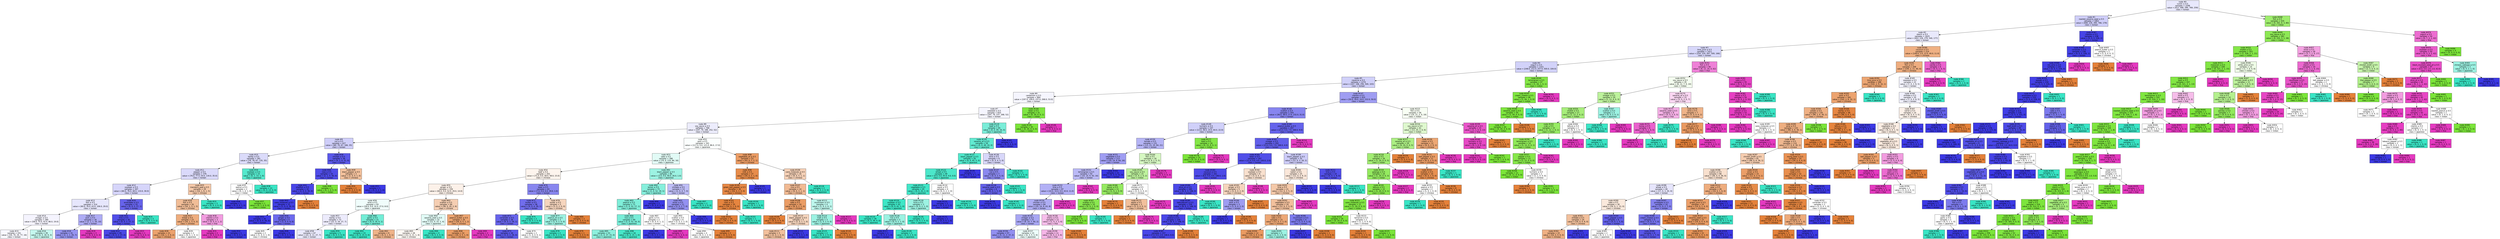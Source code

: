 digraph Tree {
node [shape=box, style="filled", color="black", fontname="helvetica"] ;
edge [fontname="helvetica"] ;
0 [label=<node &#35;0<br/>cumin &le; 0.5<br/>samples = 2298<br/>value = [412, 568, 290, 769, 259]<br/>class = korean>, fillcolor="#e8e8fc"] ;
1 [label=<node &#35;1<br/>roasted_sesame_seed &le; 0.5<br/>samples = 1863<br/>value = [408, 226, 284, 766, 179]<br/>class = korean>, fillcolor="#cfcef9"] ;
0 -> 1 [labeldistance=2.5, labelangle=45, headlabel="True"] ;
2 [label=<node &#35;2<br/>starch &le; 0.5<br/>samples = 1625<br/>value = [403, 226, 279, 540, 177]<br/>class = korean>, fillcolor="#e9e9fc"] ;
1 -> 2 ;
3 [label=<node &#35;3<br/>lime_juice &le; 0.5<br/>samples = 1411<br/>value = [254, 224, 267, 500, 166]<br/>class = korean>, fillcolor="#d7d7fa"] ;
2 -> 3 ;
4 [label=<node &#35;4<br/>yogurt &le; 0.5<br/>samples = 1321<br/>value = [248.0, 212.0, 257.0, 500.0, 104.0]<br/>class = korean>, fillcolor="#d2d2f9"] ;
3 -> 4 ;
5 [label=<node &#35;5<br/>cayenne &le; 0.5<br/>samples = 1274<br/>value = [247, 168, 256, 500, 103]<br/>class = korean>, fillcolor="#d0d0f9"] ;
4 -> 5 ;
6 [label=<node &#35;6<br/>cardamom &le; 0.5<br/>samples = 864<br/>value = [197.0, 109.0, 237.0, 268.0, 53.0]<br/>class = korean>, fillcolor="#f5f5fe"] ;
5 -> 6 ;
7 [label=<node &#35;7<br/>seaweed &le; 0.5<br/>samples = 833<br/>value = [197, 79, 237, 268, 52]<br/>class = korean>, fillcolor="#f5f5fe"] ;
6 -> 7 ;
8 [label=<node &#35;8<br/>soy_sauce &le; 0.5<br/>samples = 768<br/>value = [197, 79, 188, 252, 52]<br/>class = korean>, fillcolor="#ececfc"] ;
7 -> 8 ;
9 [label=<node &#35;9<br/>nut &le; 0.5<br/>samples = 427<br/>value = [80, 79, 67, 166, 35]<br/>class = korean>, fillcolor="#cfcef9"] ;
8 -> 9 ;
10 [label=<node &#35;10<br/>barley &le; 0.5<br/>samples = 391<br/>value = [76, 78, 67, 135, 35]<br/>class = korean>, fillcolor="#dbdbfa"] ;
9 -> 10 ;
11 [label=<node &#35;11<br/>pepper &le; 0.5<br/>samples = 376<br/>value = [76.0, 77.0, 54.0, 134.0, 35.0]<br/>class = korean>, fillcolor="#dad9fa"] ;
10 -> 11 ;
12 [label=<node &#35;12<br/>soybean &le; 0.5<br/>samples = 347<br/>value = [60.0, 76.0, 48.0, 133.0, 30.0]<br/>class = korean>, fillcolor="#d6d5fa"] ;
11 -> 12 ;
13 [label=<node &#35;13<br/>fish &le; 0.5<br/>samples = 314<br/>value = [60.0, 76.0, 43.0, 106.0, 29.0]<br/>class = korean>, fillcolor="#e6e6fc"] ;
12 -> 13 ;
14 [label=<node &#35;14<br/>vinegar &le; 0.5<br/>samples = 280<br/>value = [58.0, 75.0, 42.0, 86.0, 19.0]<br/>class = korean>, fillcolor="#f5f4fe"] ;
13 -> 14 ;
15 [label=<node &#35;15<br/>samples = 241<br/>value = [54, 70, 24, 77, 16]<br/>class = korean>, fillcolor="#f7f7fe"] ;
14 -> 15 ;
16 [label=<node &#35;16<br/>samples = 39<br/>value = [4, 5, 18, 9, 3]<br/>class = japanese>, fillcolor="#c4f7ee"] ;
14 -> 16 ;
17 [label=<node &#35;17<br/>pork &le; 0.5<br/>samples = 34<br/>value = [2, 1, 1, 20, 10]<br/>class = korean>, fillcolor="#aeacf4"] ;
13 -> 17 ;
18 [label=<node &#35;18<br/>samples = 31<br/>value = [2, 1, 1, 20, 7]<br/>class = korean>, fillcolor="#9594f1"] ;
17 -> 18 ;
19 [label=<node &#35;19<br/>samples = 3<br/>value = [0, 0, 0, 0, 3]<br/>class = thai>, fillcolor="#e539c0"] ;
17 -> 19 ;
20 [label=<node &#35;20<br/>enokidake &le; 0.5<br/>samples = 33<br/>value = [0, 0, 5, 27, 1]<br/>class = korean>, fillcolor="#6663eb"] ;
12 -> 20 ;
21 [label=<node &#35;21<br/>lime &le; 0.5<br/>samples = 30<br/>value = [0, 0, 2, 27, 1]<br/>class = korean>, fillcolor="#514ee8"] ;
20 -> 21 ;
22 [label=<node &#35;22<br/>samples = 29<br/>value = [0, 0, 2, 27, 0]<br/>class = korean>, fillcolor="#4a48e7"] ;
21 -> 22 ;
23 [label=<node &#35;23<br/>samples = 1<br/>value = [0, 0, 0, 0, 1]<br/>class = thai>, fillcolor="#e539c0"] ;
21 -> 23 ;
24 [label=<node &#35;24<br/>samples = 3<br/>value = [0, 0, 3, 0, 0]<br/>class = japanese>, fillcolor="#39e5c5"] ;
20 -> 24 ;
25 [label=<node &#35;25<br/>mandarin_peel &le; 0.5<br/>samples = 29<br/>value = [16, 1, 6, 1, 5]<br/>class = chinese>, fillcolor="#f4c8a9"] ;
11 -> 25 ;
26 [label=<node &#35;26<br/>fish &le; 0.5<br/>samples = 26<br/>value = [16, 1, 3, 1, 5]<br/>class = chinese>, fillcolor="#f1bd97"] ;
25 -> 26 ;
27 [label=<node &#35;27<br/>bread &le; 0.5<br/>samples = 23<br/>value = [16, 1, 3, 0, 3]<br/>class = chinese>, fillcolor="#eead7e"] ;
26 -> 27 ;
28 [label=<node &#35;28<br/>samples = 21<br/>value = [16, 1, 2, 0, 2]<br/>class = chinese>, fillcolor="#eca26d"] ;
27 -> 28 ;
29 [label=<node &#35;29<br/>samples = 2<br/>value = [0, 0, 1, 0, 1]<br/>class = japanese>, fillcolor="#ffffff"] ;
27 -> 29 ;
30 [label=<node &#35;30<br/>cilantro &le; 0.5<br/>samples = 3<br/>value = [0, 0, 0, 1, 2]<br/>class = thai>, fillcolor="#f29ce0"] ;
26 -> 30 ;
31 [label=<node &#35;31<br/>samples = 2<br/>value = [0, 0, 0, 0, 2]<br/>class = thai>, fillcolor="#e539c0"] ;
30 -> 31 ;
32 [label=<node &#35;32<br/>samples = 1<br/>value = [0, 0, 0, 1, 0]<br/>class = korean>, fillcolor="#3c39e5"] ;
30 -> 32 ;
33 [label=<node &#35;33<br/>samples = 3<br/>value = [0, 0, 3, 0, 0]<br/>class = japanese>, fillcolor="#39e5c5"] ;
25 -> 33 ;
34 [label=<node &#35;34<br/>soybean &le; 0.5<br/>samples = 15<br/>value = [0, 1, 13, 1, 0]<br/>class = japanese>, fillcolor="#55e9cd"] ;
10 -> 34 ;
35 [label=<node &#35;35<br/>walnut &le; 0.5<br/>samples = 2<br/>value = [0, 1, 0, 1, 0]<br/>class = indian>, fillcolor="#ffffff"] ;
34 -> 35 ;
36 [label=<node &#35;36<br/>samples = 1<br/>value = [0, 0, 0, 1, 0]<br/>class = korean>, fillcolor="#3c39e5"] ;
35 -> 36 ;
37 [label=<node &#35;37<br/>samples = 1<br/>value = [0, 1, 0, 0, 0]<br/>class = indian>, fillcolor="#7be539"] ;
35 -> 37 ;
38 [label=<node &#35;38<br/>samples = 13<br/>value = [0, 0, 13, 0, 0]<br/>class = japanese>, fillcolor="#39e5c5"] ;
34 -> 38 ;
39 [label=<node &#35;39<br/>chicken &le; 0.5<br/>samples = 36<br/>value = [4, 1, 0, 31, 0]<br/>class = korean>, fillcolor="#5a58e9"] ;
9 -> 39 ;
40 [label=<node &#35;40<br/>rose &le; 0.5<br/>samples = 33<br/>value = [2, 1, 0, 30, 0]<br/>class = korean>, fillcolor="#4f4ce8"] ;
39 -> 40 ;
41 [label=<node &#35;41<br/>shellfish &le; 0.5<br/>samples = 32<br/>value = [2, 0, 0, 30, 0]<br/>class = korean>, fillcolor="#4946e7"] ;
40 -> 41 ;
42 [label=<node &#35;42<br/>cane_molasses &le; 0.5<br/>samples = 31<br/>value = [1, 0, 0, 30, 0]<br/>class = korean>, fillcolor="#4240e6"] ;
41 -> 42 ;
43 [label=<node &#35;43<br/>samples = 26<br/>value = [0, 0, 0, 26, 0]<br/>class = korean>, fillcolor="#3c39e5"] ;
42 -> 43 ;
44 [label=<node &#35;44<br/>ginger &le; 0.5<br/>samples = 5<br/>value = [1, 0, 0, 4, 0]<br/>class = korean>, fillcolor="#6d6aec"] ;
42 -> 44 ;
45 [label=<node &#35;45<br/>samples = 2<br/>value = [1, 0, 0, 1, 0]<br/>class = chinese>, fillcolor="#ffffff"] ;
44 -> 45 ;
46 [label=<node &#35;46<br/>samples = 3<br/>value = [0, 0, 0, 3, 0]<br/>class = korean>, fillcolor="#3c39e5"] ;
44 -> 46 ;
47 [label=<node &#35;47<br/>samples = 1<br/>value = [1, 0, 0, 0, 0]<br/>class = chinese>, fillcolor="#e58139"] ;
41 -> 47 ;
48 [label=<node &#35;48<br/>samples = 1<br/>value = [0, 1, 0, 0, 0]<br/>class = indian>, fillcolor="#7be539"] ;
40 -> 48 ;
49 [label=<node &#35;49<br/>black_pepper &le; 0.5<br/>samples = 3<br/>value = [2, 0, 0, 1, 0]<br/>class = chinese>, fillcolor="#f2c09c"] ;
39 -> 49 ;
50 [label=<node &#35;50<br/>samples = 2<br/>value = [2, 0, 0, 0, 0]<br/>class = chinese>, fillcolor="#e58139"] ;
49 -> 50 ;
51 [label=<node &#35;51<br/>samples = 1<br/>value = [0, 0, 0, 1, 0]<br/>class = korean>, fillcolor="#3c39e5"] ;
49 -> 51 ;
52 [label=<node &#35;52<br/>pork &le; 0.5<br/>samples = 341<br/>value = [117.0, 0.0, 121.0, 86.0, 17.0]<br/>class = japanese>, fillcolor="#fbfffe"] ;
8 -> 52 ;
53 [label=<node &#35;53<br/>sake &le; 0.5<br/>samples = 288<br/>value = [74, 0, 114, 84, 16]<br/>class = japanese>, fillcolor="#e2fbf6"] ;
52 -> 53 ;
54 [label=<node &#35;54<br/>beef &le; 0.5<br/>samples = 202<br/>value = [71.0, 0.0, 58.0, 58.0, 15.0]<br/>class = chinese>, fillcolor="#fdf4ed"] ;
53 -> 54 ;
55 [label=<node &#35;55<br/>ginger &le; 0.5<br/>samples = 159<br/>value = [64.0, 0.0, 52.0, 29.0, 14.0]<br/>class = chinese>, fillcolor="#fcf1e9"] ;
54 -> 55 ;
56 [label=<node &#35;56<br/>wine &le; 0.5<br/>samples = 93<br/>value = [26.0, 0.0, 32.0, 27.0, 8.0]<br/>class = japanese>, fillcolor="#f0fdfb"] ;
55 -> 56 ;
57 [label=<node &#35;57<br/>barley &le; 0.5<br/>samples = 72<br/>value = [22, 0, 16, 27, 7]<br/>class = korean>, fillcolor="#ecebfc"] ;
56 -> 57 ;
58 [label=<node &#35;58<br/>samples = 67<br/>value = [22, 0, 11, 27, 7]<br/>class = korean>, fillcolor="#e9e9fc"] ;
57 -> 58 ;
59 [label=<node &#35;59<br/>samples = 5<br/>value = [0, 0, 5, 0, 0]<br/>class = japanese>, fillcolor="#39e5c5"] ;
57 -> 59 ;
60 [label=<node &#35;60<br/>garlic &le; 0.5<br/>samples = 21<br/>value = [4, 0, 16, 0, 1]<br/>class = japanese>, fillcolor="#73edd6"] ;
56 -> 60 ;
61 [label=<node &#35;61<br/>samples = 15<br/>value = [0, 0, 15, 0, 0]<br/>class = japanese>, fillcolor="#39e5c5"] ;
60 -> 61 ;
62 [label=<node &#35;62<br/>samples = 6<br/>value = [4, 0, 1, 0, 1]<br/>class = chinese>, fillcolor="#efb388"] ;
60 -> 62 ;
63 [label=<node &#35;63<br/>scallion &le; 0.5<br/>samples = 66<br/>value = [38, 0, 20, 2, 6]<br/>class = chinese>, fillcolor="#f5ceb2"] ;
55 -> 63 ;
64 [label=<node &#35;64<br/>sesame_seed &le; 0.5<br/>samples = 32<br/>value = [12, 0, 15, 1, 4]<br/>class = japanese>, fillcolor="#e1fbf6"] ;
63 -> 64 ;
65 [label=<node &#35;65<br/>samples = 28<br/>value = [12, 0, 11, 1, 4]<br/>class = chinese>, fillcolor="#fdf8f3"] ;
64 -> 65 ;
66 [label=<node &#35;66<br/>samples = 4<br/>value = [0, 0, 4, 0, 0]<br/>class = japanese>, fillcolor="#39e5c5"] ;
64 -> 66 ;
67 [label=<node &#35;67<br/>peanut_butter &le; 0.5<br/>samples = 34<br/>value = [26, 0, 5, 1, 2]<br/>class = chinese>, fillcolor="#eca470"] ;
63 -> 67 ;
68 [label=<node &#35;68<br/>samples = 32<br/>value = [26, 0, 5, 1, 0]<br/>class = chinese>, fillcolor="#eb9d65"] ;
67 -> 68 ;
69 [label=<node &#35;69<br/>samples = 2<br/>value = [0, 0, 0, 0, 2]<br/>class = thai>, fillcolor="#e539c0"] ;
67 -> 69 ;
70 [label=<node &#35;70<br/>bean &le; 0.5<br/>samples = 43<br/>value = [7.0, 0.0, 6.0, 29.0, 1.0]<br/>class = korean>, fillcolor="#8886ef"] ;
54 -> 70 ;
71 [label=<node &#35;71<br/>butter &le; 0.5<br/>samples = 38<br/>value = [4, 0, 4, 29, 1]<br/>class = korean>, fillcolor="#706dec"] ;
70 -> 71 ;
72 [label=<node &#35;72<br/>coriander &le; 0.5<br/>samples = 36<br/>value = [4, 0, 2, 29, 1]<br/>class = korean>, fillcolor="#6764eb"] ;
71 -> 72 ;
73 [label=<node &#35;73<br/>samples = 34<br/>value = [3, 0, 2, 29, 0]<br/>class = korean>, fillcolor="#5b59e9"] ;
72 -> 73 ;
74 [label=<node &#35;74<br/>samples = 2<br/>value = [1, 0, 0, 0, 1]<br/>class = chinese>, fillcolor="#ffffff"] ;
72 -> 74 ;
75 [label=<node &#35;75<br/>samples = 2<br/>value = [0, 0, 2, 0, 0]<br/>class = japanese>, fillcolor="#39e5c5"] ;
71 -> 75 ;
76 [label=<node &#35;76<br/>oyster &le; 0.5<br/>samples = 5<br/>value = [3, 0, 2, 0, 0]<br/>class = chinese>, fillcolor="#f6d5bd"] ;
70 -> 76 ;
77 [label=<node &#35;77<br/>peanut_oil &le; 0.5<br/>samples = 3<br/>value = [1, 0, 2, 0, 0]<br/>class = japanese>, fillcolor="#9cf2e2"] ;
76 -> 77 ;
78 [label=<node &#35;78<br/>samples = 2<br/>value = [0, 0, 2, 0, 0]<br/>class = japanese>, fillcolor="#39e5c5"] ;
77 -> 78 ;
79 [label=<node &#35;79<br/>samples = 1<br/>value = [1, 0, 0, 0, 0]<br/>class = chinese>, fillcolor="#e58139"] ;
77 -> 79 ;
80 [label=<node &#35;80<br/>samples = 2<br/>value = [2, 0, 0, 0, 0]<br/>class = chinese>, fillcolor="#e58139"] ;
76 -> 80 ;
81 [label=<node &#35;81<br/>black_pepper &le; 0.5<br/>samples = 86<br/>value = [3.0, 0.0, 56.0, 26.0, 1.0]<br/>class = japanese>, fillcolor="#9cf2e2"] ;
53 -> 81 ;
82 [label=<node &#35;82<br/>lemon &le; 0.5<br/>samples = 73<br/>value = [1, 0, 52, 19, 1]<br/>class = japanese>, fillcolor="#86efdc"] ;
81 -> 82 ;
83 [label=<node &#35;83<br/>peanut &le; 0.5<br/>samples = 71<br/>value = [1, 0, 52, 17, 1]<br/>class = japanese>, fillcolor="#7feed9"] ;
82 -> 83 ;
84 [label=<node &#35;84<br/>rice &le; 0.5<br/>samples = 69<br/>value = [1, 0, 52, 16, 0]<br/>class = japanese>, fillcolor="#79edd8"] ;
83 -> 84 ;
85 [label=<node &#35;85<br/>samples = 53<br/>value = [1, 0, 37, 15, 0]<br/>class = japanese>, fillcolor="#8cf0dd"] ;
84 -> 85 ;
86 [label=<node &#35;86<br/>samples = 16<br/>value = [0, 0, 15, 1, 0]<br/>class = japanese>, fillcolor="#46e7c9"] ;
84 -> 86 ;
87 [label=<node &#35;87<br/>garlic &le; 0.5<br/>samples = 2<br/>value = [0, 0, 0, 1, 1]<br/>class = korean>, fillcolor="#ffffff"] ;
83 -> 87 ;
88 [label=<node &#35;88<br/>samples = 1<br/>value = [0, 0, 0, 1, 0]<br/>class = korean>, fillcolor="#3c39e5"] ;
87 -> 88 ;
89 [label=<node &#35;89<br/>samples = 1<br/>value = [0, 0, 0, 0, 1]<br/>class = thai>, fillcolor="#e539c0"] ;
87 -> 89 ;
90 [label=<node &#35;90<br/>samples = 2<br/>value = [0, 0, 0, 2, 0]<br/>class = korean>, fillcolor="#3c39e5"] ;
82 -> 90 ;
91 [label=<node &#35;91<br/>shiitake &le; 0.5<br/>samples = 13<br/>value = [2, 0, 4, 7, 0]<br/>class = korean>, fillcolor="#bebdf6"] ;
81 -> 91 ;
92 [label=<node &#35;92<br/>onion &le; 0.5<br/>samples = 11<br/>value = [2, 0, 2, 7, 0]<br/>class = korean>, fillcolor="#9391f1"] ;
91 -> 92 ;
93 [label=<node &#35;93<br/>scallion &le; 0.5<br/>samples = 6<br/>value = [2, 0, 2, 2, 0]<br/>class = chinese>, fillcolor="#ffffff"] ;
92 -> 93 ;
94 [label=<node &#35;94<br/>samples = 4<br/>value = [0, 0, 2, 2, 0]<br/>class = japanese>, fillcolor="#ffffff"] ;
93 -> 94 ;
95 [label=<node &#35;95<br/>samples = 2<br/>value = [2, 0, 0, 0, 0]<br/>class = chinese>, fillcolor="#e58139"] ;
93 -> 95 ;
96 [label=<node &#35;96<br/>samples = 5<br/>value = [0, 0, 0, 5, 0]<br/>class = korean>, fillcolor="#3c39e5"] ;
92 -> 96 ;
97 [label=<node &#35;97<br/>samples = 2<br/>value = [0, 0, 2, 0, 0]<br/>class = japanese>, fillcolor="#39e5c5"] ;
91 -> 97 ;
98 [label=<node &#35;98<br/>vegetable_oil &le; 0.5<br/>samples = 53<br/>value = [43, 0, 7, 2, 1]<br/>class = chinese>, fillcolor="#eb9c64"] ;
52 -> 98 ;
99 [label=<node &#35;99<br/>milk &le; 0.5<br/>samples = 37<br/>value = [34, 0, 2, 1, 0]<br/>class = chinese>, fillcolor="#e78c4a"] ;
98 -> 99 ;
100 [label=<node &#35;100<br/>green_bell_pepper &le; 0.5<br/>samples = 36<br/>value = [34, 0, 2, 0, 0]<br/>class = chinese>, fillcolor="#e78845"] ;
99 -> 100 ;
101 [label=<node &#35;101<br/>clam &le; 0.5<br/>samples = 35<br/>value = [34, 0, 1, 0, 0]<br/>class = chinese>, fillcolor="#e6853f"] ;
100 -> 101 ;
102 [label=<node &#35;102<br/>samples = 34<br/>value = [34, 0, 0, 0, 0]<br/>class = chinese>, fillcolor="#e58139"] ;
101 -> 102 ;
103 [label=<node &#35;103<br/>samples = 1<br/>value = [0, 0, 1, 0, 0]<br/>class = japanese>, fillcolor="#39e5c5"] ;
101 -> 103 ;
104 [label=<node &#35;104<br/>samples = 1<br/>value = [0, 0, 1, 0, 0]<br/>class = japanese>, fillcolor="#39e5c5"] ;
100 -> 104 ;
105 [label=<node &#35;105<br/>samples = 1<br/>value = [0, 0, 0, 1, 0]<br/>class = korean>, fillcolor="#3c39e5"] ;
99 -> 105 ;
106 [label=<node &#35;106<br/>cane_molasses &le; 0.5<br/>samples = 16<br/>value = [9, 0, 5, 1, 1]<br/>class = chinese>, fillcolor="#f6d1b7"] ;
98 -> 106 ;
107 [label=<node &#35;107<br/>rice &le; 0.5<br/>samples = 14<br/>value = [9, 0, 3, 1, 1]<br/>class = chinese>, fillcolor="#f1ba93"] ;
106 -> 107 ;
108 [label=<node &#35;108<br/>sake &le; 0.5<br/>samples = 10<br/>value = [8, 0, 1, 1, 0]<br/>class = chinese>, fillcolor="#eb9d65"] ;
107 -> 108 ;
109 [label=<node &#35;109<br/>samples = 6<br/>value = [6, 0, 0, 0, 0]<br/>class = chinese>, fillcolor="#e58139"] ;
108 -> 109 ;
110 [label=<node &#35;110<br/>black_pepper &le; 0.5<br/>samples = 4<br/>value = [2, 0, 1, 1, 0]<br/>class = chinese>, fillcolor="#f6d5bd"] ;
108 -> 110 ;
111 [label=<node &#35;111<br/>samples = 3<br/>value = [2, 0, 1, 0, 0]<br/>class = chinese>, fillcolor="#f2c09c"] ;
110 -> 111 ;
112 [label=<node &#35;112<br/>samples = 1<br/>value = [0, 0, 0, 1, 0]<br/>class = korean>, fillcolor="#3c39e5"] ;
110 -> 112 ;
113 [label=<node &#35;113<br/>mushroom &le; 0.5<br/>samples = 4<br/>value = [1, 0, 2, 0, 1]<br/>class = japanese>, fillcolor="#bdf6ec"] ;
107 -> 113 ;
114 [label=<node &#35;114<br/>malt &le; 0.5<br/>samples = 3<br/>value = [1, 0, 2, 0, 0]<br/>class = japanese>, fillcolor="#9cf2e2"] ;
113 -> 114 ;
115 [label=<node &#35;115<br/>samples = 2<br/>value = [0, 0, 2, 0, 0]<br/>class = japanese>, fillcolor="#39e5c5"] ;
114 -> 115 ;
116 [label=<node &#35;116<br/>samples = 1<br/>value = [1, 0, 0, 0, 0]<br/>class = chinese>, fillcolor="#e58139"] ;
114 -> 116 ;
117 [label=<node &#35;117<br/>samples = 1<br/>value = [0, 0, 0, 0, 1]<br/>class = thai>, fillcolor="#e539c0"] ;
113 -> 117 ;
118 [label=<node &#35;118<br/>samples = 2<br/>value = [0, 0, 2, 0, 0]<br/>class = japanese>, fillcolor="#39e5c5"] ;
106 -> 118 ;
119 [label=<node &#35;119<br/>beef &le; 0.5<br/>samples = 65<br/>value = [0, 0, 49, 16, 0]<br/>class = japanese>, fillcolor="#7aedd8"] ;
7 -> 119 ;
120 [label=<node &#35;120<br/>sesame_oil &le; 0.5<br/>samples = 59<br/>value = [0, 0, 49, 10, 0]<br/>class = japanese>, fillcolor="#61ead1"] ;
119 -> 120 ;
121 [label=<node &#35;121<br/>black_pepper &le; 0.5<br/>samples = 50<br/>value = [0, 0, 45, 5, 0]<br/>class = japanese>, fillcolor="#4fe8cb"] ;
120 -> 121 ;
122 [label=<node &#35;122<br/>wheat &le; 0.5<br/>samples = 49<br/>value = [0.0, 0.0, 45.0, 4.0, 0.0]<br/>class = japanese>, fillcolor="#4be7ca"] ;
121 -> 122 ;
123 [label=<node &#35;123<br/>vegetable &le; 0.5<br/>samples = 45<br/>value = [0, 0, 43, 2, 0]<br/>class = japanese>, fillcolor="#42e6c8"] ;
122 -> 123 ;
124 [label=<node &#35;124<br/>soybean &le; 0.5<br/>samples = 42<br/>value = [0, 0, 41, 1, 0]<br/>class = japanese>, fillcolor="#3ee6c6"] ;
123 -> 124 ;
125 [label=<node &#35;125<br/>samples = 39<br/>value = [0, 0, 39, 0, 0]<br/>class = japanese>, fillcolor="#39e5c5"] ;
124 -> 125 ;
126 [label=<node &#35;126<br/>rice &le; 0.5<br/>samples = 3<br/>value = [0, 0, 2, 1, 0]<br/>class = japanese>, fillcolor="#9cf2e2"] ;
124 -> 126 ;
127 [label=<node &#35;127<br/>samples = 1<br/>value = [0, 0, 0, 1, 0]<br/>class = korean>, fillcolor="#3c39e5"] ;
126 -> 127 ;
128 [label=<node &#35;128<br/>samples = 2<br/>value = [0, 0, 2, 0, 0]<br/>class = japanese>, fillcolor="#39e5c5"] ;
126 -> 128 ;
129 [label=<node &#35;129<br/>tuna &le; 0.5<br/>samples = 3<br/>value = [0, 0, 2, 1, 0]<br/>class = japanese>, fillcolor="#9cf2e2"] ;
123 -> 129 ;
130 [label=<node &#35;130<br/>samples = 2<br/>value = [0, 0, 2, 0, 0]<br/>class = japanese>, fillcolor="#39e5c5"] ;
129 -> 130 ;
131 [label=<node &#35;131<br/>samples = 1<br/>value = [0, 0, 0, 1, 0]<br/>class = korean>, fillcolor="#3c39e5"] ;
129 -> 131 ;
132 [label=<node &#35;132<br/>squid &le; 0.5<br/>samples = 4<br/>value = [0, 0, 2, 2, 0]<br/>class = japanese>, fillcolor="#ffffff"] ;
122 -> 132 ;
133 [label=<node &#35;133<br/>samples = 2<br/>value = [0, 0, 0, 2, 0]<br/>class = korean>, fillcolor="#3c39e5"] ;
132 -> 133 ;
134 [label=<node &#35;134<br/>samples = 2<br/>value = [0, 0, 2, 0, 0]<br/>class = japanese>, fillcolor="#39e5c5"] ;
132 -> 134 ;
135 [label=<node &#35;135<br/>samples = 1<br/>value = [0, 0, 0, 1, 0]<br/>class = korean>, fillcolor="#3c39e5"] ;
121 -> 135 ;
136 [label=<node &#35;136<br/>wine &le; 0.5<br/>samples = 9<br/>value = [0, 0, 4, 5, 0]<br/>class = korean>, fillcolor="#d8d7fa"] ;
120 -> 136 ;
137 [label=<node &#35;137<br/>nut &le; 0.5<br/>samples = 7<br/>value = [0, 0, 2, 5, 0]<br/>class = korean>, fillcolor="#8a88ef"] ;
136 -> 137 ;
138 [label=<node &#35;138<br/>sesame_seed &le; 0.5<br/>samples = 6<br/>value = [0, 0, 1, 5, 0]<br/>class = korean>, fillcolor="#6361ea"] ;
137 -> 138 ;
139 [label=<node &#35;139<br/>samples = 5<br/>value = [0, 0, 0, 5, 0]<br/>class = korean>, fillcolor="#3c39e5"] ;
138 -> 139 ;
140 [label=<node &#35;140<br/>samples = 1<br/>value = [0, 0, 1, 0, 0]<br/>class = japanese>, fillcolor="#39e5c5"] ;
138 -> 140 ;
141 [label=<node &#35;141<br/>samples = 1<br/>value = [0, 0, 1, 0, 0]<br/>class = japanese>, fillcolor="#39e5c5"] ;
137 -> 141 ;
142 [label=<node &#35;142<br/>samples = 2<br/>value = [0, 0, 2, 0, 0]<br/>class = japanese>, fillcolor="#39e5c5"] ;
136 -> 142 ;
143 [label=<node &#35;143<br/>samples = 6<br/>value = [0, 0, 0, 6, 0]<br/>class = korean>, fillcolor="#3c39e5"] ;
119 -> 143 ;
144 [label=<node &#35;144<br/>bean &le; 0.5<br/>samples = 31<br/>value = [0, 30, 0, 0, 1]<br/>class = indian>, fillcolor="#7fe640"] ;
6 -> 144 ;
145 [label=<node &#35;145<br/>samples = 30<br/>value = [0, 30, 0, 0, 0]<br/>class = indian>, fillcolor="#7be539"] ;
144 -> 145 ;
146 [label=<node &#35;146<br/>samples = 1<br/>value = [0, 0, 0, 0, 1]<br/>class = thai>, fillcolor="#e539c0"] ;
144 -> 146 ;
147 [label=<node &#35;147<br/>cilantro &le; 0.5<br/>samples = 410<br/>value = [50.0, 59.0, 19.0, 232.0, 50.0]<br/>class = korean>, fillcolor="#9f9df2"] ;
5 -> 147 ;
148 [label=<node &#35;148<br/>scallion &le; 0.5<br/>samples = 354<br/>value = [36.0, 38.0, 17.0, 232.0, 31.0]<br/>class = korean>, fillcolor="#8785ef"] ;
147 -> 148 ;
149 [label=<node &#35;149<br/>turmeric &le; 0.5<br/>samples = 147<br/>value = [13.0, 38.0, 10.0, 64.0, 22.0]<br/>class = korean>, fillcolor="#d0d0f9"] ;
148 -> 149 ;
150 [label=<node &#35;150<br/>tomato &le; 0.5<br/>samples = 131<br/>value = [13, 23, 10, 64, 21]<br/>class = korean>, fillcolor="#b5b4f5"] ;
149 -> 150 ;
151 [label=<node &#35;151<br/>vegetable &le; 0.5<br/>samples = 113<br/>value = [10, 14, 9, 64, 16]<br/>class = korean>, fillcolor="#9f9df2"] ;
150 -> 151 ;
152 [label=<node &#35;152<br/>lemongrass &le; 0.5<br/>samples = 92<br/>value = [10, 14, 9, 43, 16]<br/>class = korean>, fillcolor="#bab9f6"] ;
151 -> 152 ;
153 [label=<node &#35;153<br/>lime &le; 0.5<br/>samples = 87<br/>value = [10.0, 14.0, 9.0, 43.0, 11.0]<br/>class = korean>, fillcolor="#b2b0f5"] ;
152 -> 153 ;
154 [label=<node &#35;154<br/>chicken &le; 0.5<br/>samples = 84<br/>value = [10, 14, 9, 43, 8]<br/>class = korean>, fillcolor="#aeadf4"] ;
153 -> 154 ;
155 [label=<node &#35;155<br/>vinegar &le; 0.5<br/>samples = 72<br/>value = [9, 14, 7, 40, 2]<br/>class = korean>, fillcolor="#a8a6f3"] ;
154 -> 155 ;
156 [label=<node &#35;156<br/>samples = 57<br/>value = [5, 11, 2, 37, 2]<br/>class = korean>, fillcolor="#918ff0"] ;
155 -> 156 ;
157 [label=<node &#35;157<br/>samples = 15<br/>value = [4, 3, 5, 3, 0]<br/>class = japanese>, fillcolor="#edfdfa"] ;
155 -> 157 ;
158 [label=<node &#35;158<br/>sherry &le; 0.5<br/>samples = 12<br/>value = [1, 0, 2, 3, 6]<br/>class = thai>, fillcolor="#f6bdea"] ;
154 -> 158 ;
159 [label=<node &#35;159<br/>samples = 11<br/>value = [0, 0, 2, 3, 6]<br/>class = thai>, fillcolor="#f5b5e7"] ;
158 -> 159 ;
160 [label=<node &#35;160<br/>samples = 1<br/>value = [1, 0, 0, 0, 0]<br/>class = chinese>, fillcolor="#e58139"] ;
158 -> 160 ;
161 [label=<node &#35;161<br/>samples = 3<br/>value = [0, 0, 0, 0, 3]<br/>class = thai>, fillcolor="#e539c0"] ;
153 -> 161 ;
162 [label=<node &#35;162<br/>samples = 5<br/>value = [0, 0, 0, 0, 5]<br/>class = thai>, fillcolor="#e539c0"] ;
152 -> 162 ;
163 [label=<node &#35;163<br/>samples = 21<br/>value = [0, 0, 0, 21, 0]<br/>class = korean>, fillcolor="#3c39e5"] ;
151 -> 163 ;
164 [label=<node &#35;164<br/>fish &le; 0.5<br/>samples = 18<br/>value = [3, 9, 1, 0, 5]<br/>class = indian>, fillcolor="#d6f7c2"] ;
150 -> 164 ;
165 [label=<node &#35;165<br/>soy_sauce &le; 0.5<br/>samples = 15<br/>value = [3, 9, 1, 0, 2]<br/>class = indian>, fillcolor="#bdf29c"] ;
164 -> 165 ;
166 [label=<node &#35;166<br/>bacon &le; 0.5<br/>samples = 11<br/>value = [1, 9, 1, 0, 0]<br/>class = indian>, fillcolor="#95ea61"] ;
165 -> 166 ;
167 [label=<node &#35;167<br/>scallop &le; 0.5<br/>samples = 10<br/>value = [0, 9, 1, 0, 0]<br/>class = indian>, fillcolor="#8ae84f"] ;
166 -> 167 ;
168 [label=<node &#35;168<br/>samples = 9<br/>value = [0, 9, 0, 0, 0]<br/>class = indian>, fillcolor="#7be539"] ;
167 -> 168 ;
169 [label=<node &#35;169<br/>samples = 1<br/>value = [0, 0, 1, 0, 0]<br/>class = japanese>, fillcolor="#39e5c5"] ;
167 -> 169 ;
170 [label=<node &#35;170<br/>samples = 1<br/>value = [1, 0, 0, 0, 0]<br/>class = chinese>, fillcolor="#e58139"] ;
166 -> 170 ;
171 [label=<node &#35;171<br/>chicken &le; 0.5<br/>samples = 4<br/>value = [2, 0, 0, 0, 2]<br/>class = chinese>, fillcolor="#ffffff"] ;
165 -> 171 ;
172 [label=<node &#35;172<br/>apple &le; 0.5<br/>samples = 3<br/>value = [2, 0, 0, 0, 1]<br/>class = chinese>, fillcolor="#f2c09c"] ;
171 -> 172 ;
173 [label=<node &#35;173<br/>samples = 2<br/>value = [2, 0, 0, 0, 0]<br/>class = chinese>, fillcolor="#e58139"] ;
172 -> 173 ;
174 [label=<node &#35;174<br/>samples = 1<br/>value = [0, 0, 0, 0, 1]<br/>class = thai>, fillcolor="#e539c0"] ;
172 -> 174 ;
175 [label=<node &#35;175<br/>samples = 1<br/>value = [0, 0, 0, 0, 1]<br/>class = thai>, fillcolor="#e539c0"] ;
171 -> 175 ;
176 [label=<node &#35;176<br/>samples = 3<br/>value = [0, 0, 0, 0, 3]<br/>class = thai>, fillcolor="#e539c0"] ;
164 -> 176 ;
177 [label=<node &#35;177<br/>basil &le; 0.5<br/>samples = 16<br/>value = [0, 15, 0, 0, 1]<br/>class = indian>, fillcolor="#84e746"] ;
149 -> 177 ;
178 [label=<node &#35;178<br/>samples = 15<br/>value = [0, 15, 0, 0, 0]<br/>class = indian>, fillcolor="#7be539"] ;
177 -> 178 ;
179 [label=<node &#35;179<br/>samples = 1<br/>value = [0, 0, 0, 0, 1]<br/>class = thai>, fillcolor="#e539c0"] ;
177 -> 179 ;
180 [label=<node &#35;180<br/>peanut_butter &le; 0.5<br/>samples = 207<br/>value = [23.0, 0.0, 7.0, 168.0, 9.0]<br/>class = korean>, fillcolor="#6563eb"] ;
148 -> 180 ;
181 [label=<node &#35;181<br/>vinegar &le; 0.5<br/>samples = 202<br/>value = [23.0, 0.0, 7.0, 168.0, 4.0]<br/>class = korean>, fillcolor="#615fea"] ;
180 -> 181 ;
182 [label=<node &#35;182<br/>bean &le; 0.5<br/>samples = 167<br/>value = [11.0, 0.0, 4.0, 150.0, 2.0]<br/>class = korean>, fillcolor="#514fe8"] ;
181 -> 182 ;
183 [label=<node &#35;183<br/>coconut &le; 0.5<br/>samples = 161<br/>value = [8.0, 0.0, 4.0, 148.0, 1.0]<br/>class = korean>, fillcolor="#4d4ae7"] ;
182 -> 183 ;
184 [label=<node &#35;184<br/>olive_oil &le; 0.5<br/>samples = 160<br/>value = [8, 0, 4, 148, 0]<br/>class = korean>, fillcolor="#4b49e7"] ;
183 -> 184 ;
185 [label=<node &#35;185<br/>katsuobushi &le; 0.5<br/>samples = 159<br/>value = [8, 0, 3, 148, 0]<br/>class = korean>, fillcolor="#4a47e7"] ;
184 -> 185 ;
186 [label=<node &#35;186<br/>peanut &le; 0.5<br/>samples = 158<br/>value = [8, 0, 2, 148, 0]<br/>class = korean>, fillcolor="#4946e7"] ;
185 -> 186 ;
187 [label=<node &#35;187<br/>samples = 157<br/>value = [7.0, 0.0, 2.0, 148.0, 0.0]<br/>class = korean>, fillcolor="#4845e7"] ;
186 -> 187 ;
188 [label=<node &#35;188<br/>samples = 1<br/>value = [1, 0, 0, 0, 0]<br/>class = chinese>, fillcolor="#e58139"] ;
186 -> 188 ;
189 [label=<node &#35;189<br/>samples = 1<br/>value = [0, 0, 1, 0, 0]<br/>class = japanese>, fillcolor="#39e5c5"] ;
185 -> 189 ;
190 [label=<node &#35;190<br/>samples = 1<br/>value = [0, 0, 1, 0, 0]<br/>class = japanese>, fillcolor="#39e5c5"] ;
184 -> 190 ;
191 [label=<node &#35;191<br/>samples = 1<br/>value = [0, 0, 0, 0, 1]<br/>class = thai>, fillcolor="#e539c0"] ;
183 -> 191 ;
192 [label=<node &#35;192<br/>soybean &le; 0.5<br/>samples = 6<br/>value = [3, 0, 0, 2, 1]<br/>class = chinese>, fillcolor="#f8e0ce"] ;
182 -> 192 ;
193 [label=<node &#35;193<br/>ginger &le; 0.5<br/>samples = 5<br/>value = [3, 0, 0, 2, 0]<br/>class = chinese>, fillcolor="#f6d5bd"] ;
192 -> 193 ;
194 [label=<node &#35;194<br/>pork &le; 0.5<br/>samples = 3<br/>value = [1, 0, 0, 2, 0]<br/>class = korean>, fillcolor="#9e9cf2"] ;
193 -> 194 ;
195 [label=<node &#35;195<br/>samples = 2<br/>value = [0, 0, 0, 2, 0]<br/>class = korean>, fillcolor="#3c39e5"] ;
194 -> 195 ;
196 [label=<node &#35;196<br/>samples = 1<br/>value = [1, 0, 0, 0, 0]<br/>class = chinese>, fillcolor="#e58139"] ;
194 -> 196 ;
197 [label=<node &#35;197<br/>samples = 2<br/>value = [2, 0, 0, 0, 0]<br/>class = chinese>, fillcolor="#e58139"] ;
193 -> 197 ;
198 [label=<node &#35;198<br/>samples = 1<br/>value = [0, 0, 0, 0, 1]<br/>class = thai>, fillcolor="#e539c0"] ;
192 -> 198 ;
199 [label=<node &#35;199<br/>black_pepper &le; 0.5<br/>samples = 35<br/>value = [12, 0, 3, 18, 2]<br/>class = korean>, fillcolor="#cccbf8"] ;
181 -> 199 ;
200 [label=<node &#35;200<br/>radish &le; 0.5<br/>samples = 25<br/>value = [12, 0, 2, 9, 2]<br/>class = chinese>, fillcolor="#fae7da"] ;
199 -> 200 ;
201 [label=<node &#35;201<br/>lime &le; 0.5<br/>samples = 21<br/>value = [12, 0, 2, 5, 2]<br/>class = chinese>, fillcolor="#f4c8a8"] ;
200 -> 201 ;
202 [label=<node &#35;202<br/>vegetable &le; 0.5<br/>samples = 19<br/>value = [12, 0, 2, 5, 0]<br/>class = chinese>, fillcolor="#f2c09c"] ;
201 -> 202 ;
203 [label=<node &#35;203<br/>sake &le; 0.5<br/>samples = 15<br/>value = [11, 0, 2, 2, 0]<br/>class = chinese>, fillcolor="#eda876"] ;
202 -> 203 ;
204 [label=<node &#35;204<br/>samples = 12<br/>value = [10, 0, 0, 2, 0]<br/>class = chinese>, fillcolor="#ea9a61"] ;
203 -> 204 ;
205 [label=<node &#35;205<br/>samples = 3<br/>value = [1, 0, 2, 0, 0]<br/>class = japanese>, fillcolor="#9cf2e2"] ;
203 -> 205 ;
206 [label=<node &#35;206<br/>mushroom &le; 0.5<br/>samples = 4<br/>value = [1, 0, 0, 3, 0]<br/>class = korean>, fillcolor="#7d7bee"] ;
202 -> 206 ;
207 [label=<node &#35;207<br/>samples = 3<br/>value = [0, 0, 0, 3, 0]<br/>class = korean>, fillcolor="#3c39e5"] ;
206 -> 207 ;
208 [label=<node &#35;208<br/>samples = 1<br/>value = [1, 0, 0, 0, 0]<br/>class = chinese>, fillcolor="#e58139"] ;
206 -> 208 ;
209 [label=<node &#35;209<br/>samples = 2<br/>value = [0, 0, 0, 0, 2]<br/>class = thai>, fillcolor="#e539c0"] ;
201 -> 209 ;
210 [label=<node &#35;210<br/>samples = 4<br/>value = [0, 0, 0, 4, 0]<br/>class = korean>, fillcolor="#3c39e5"] ;
200 -> 210 ;
211 [label=<node &#35;211<br/>lime &le; 0.5<br/>samples = 10<br/>value = [0, 0, 1, 9, 0]<br/>class = korean>, fillcolor="#524fe8"] ;
199 -> 211 ;
212 [label=<node &#35;212<br/>samples = 9<br/>value = [0, 0, 0, 9, 0]<br/>class = korean>, fillcolor="#3c39e5"] ;
211 -> 212 ;
213 [label=<node &#35;213<br/>samples = 1<br/>value = [0, 0, 1, 0, 0]<br/>class = japanese>, fillcolor="#39e5c5"] ;
211 -> 213 ;
214 [label=<node &#35;214<br/>samples = 5<br/>value = [0, 0, 0, 0, 5]<br/>class = thai>, fillcolor="#e539c0"] ;
180 -> 214 ;
215 [label=<node &#35;215<br/>fish &le; 0.5<br/>samples = 56<br/>value = [14, 21, 2, 0, 19]<br/>class = indian>, fillcolor="#f8fef4"] ;
147 -> 215 ;
216 [label=<node &#35;216<br/>soy_sauce &le; 0.5<br/>samples = 41<br/>value = [13, 20, 2, 0, 6]<br/>class = indian>, fillcolor="#def8ce"] ;
215 -> 216 ;
217 [label=<node &#35;217<br/>sesame_oil &le; 0.5<br/>samples = 29<br/>value = [4, 20, 0, 0, 5]<br/>class = indian>, fillcolor="#acef83"] ;
216 -> 217 ;
218 [label=<node &#35;218<br/>wine &le; 0.5<br/>samples = 26<br/>value = [1, 20, 0, 0, 5]<br/>class = indian>, fillcolor="#a1ec72"] ;
217 -> 218 ;
219 [label=<node &#35;219<br/>galanga &le; 0.5<br/>samples = 24<br/>value = [1, 20, 0, 0, 3]<br/>class = indian>, fillcolor="#94ea5f"] ;
218 -> 219 ;
220 [label=<node &#35;220<br/>lettuce &le; 0.5<br/>samples = 22<br/>value = [1, 20, 0, 0, 1]<br/>class = indian>, fillcolor="#88e74c"] ;
219 -> 220 ;
221 [label=<node &#35;221<br/>cane_molasses &le; 0.5<br/>samples = 21<br/>value = [1, 20, 0, 0, 0]<br/>class = indian>, fillcolor="#82e643"] ;
220 -> 221 ;
222 [label=<node &#35;222<br/>samples = 19<br/>value = [0, 19, 0, 0, 0]<br/>class = indian>, fillcolor="#7be539"] ;
221 -> 222 ;
223 [label=<node &#35;223<br/>tamarind &le; 0.5<br/>samples = 2<br/>value = [1, 1, 0, 0, 0]<br/>class = chinese>, fillcolor="#ffffff"] ;
221 -> 223 ;
224 [label=<node &#35;224<br/>samples = 1<br/>value = [1, 0, 0, 0, 0]<br/>class = chinese>, fillcolor="#e58139"] ;
223 -> 224 ;
225 [label=<node &#35;225<br/>samples = 1<br/>value = [0, 1, 0, 0, 0]<br/>class = indian>, fillcolor="#7be539"] ;
223 -> 225 ;
226 [label=<node &#35;226<br/>samples = 1<br/>value = [0, 0, 0, 0, 1]<br/>class = thai>, fillcolor="#e539c0"] ;
220 -> 226 ;
227 [label=<node &#35;227<br/>samples = 2<br/>value = [0, 0, 0, 0, 2]<br/>class = thai>, fillcolor="#e539c0"] ;
219 -> 227 ;
228 [label=<node &#35;228<br/>samples = 2<br/>value = [0, 0, 0, 0, 2]<br/>class = thai>, fillcolor="#e539c0"] ;
218 -> 228 ;
229 [label=<node &#35;229<br/>samples = 3<br/>value = [3, 0, 0, 0, 0]<br/>class = chinese>, fillcolor="#e58139"] ;
217 -> 229 ;
230 [label=<node &#35;230<br/>cream &le; 0.5<br/>samples = 12<br/>value = [9, 0, 2, 0, 1]<br/>class = chinese>, fillcolor="#eda774"] ;
216 -> 230 ;
231 [label=<node &#35;231<br/>bell_pepper &le; 0.5<br/>samples = 11<br/>value = [9, 0, 2, 0, 0]<br/>class = chinese>, fillcolor="#eb9d65"] ;
230 -> 231 ;
232 [label=<node &#35;232<br/>scallion &le; 0.5<br/>samples = 10<br/>value = [9, 0, 1, 0, 0]<br/>class = chinese>, fillcolor="#e88f4f"] ;
231 -> 232 ;
233 [label=<node &#35;233<br/>peanut &le; 0.5<br/>samples = 2<br/>value = [1, 0, 1, 0, 0]<br/>class = chinese>, fillcolor="#ffffff"] ;
232 -> 233 ;
234 [label=<node &#35;234<br/>samples = 1<br/>value = [0, 0, 1, 0, 0]<br/>class = japanese>, fillcolor="#39e5c5"] ;
233 -> 234 ;
235 [label=<node &#35;235<br/>samples = 1<br/>value = [1, 0, 0, 0, 0]<br/>class = chinese>, fillcolor="#e58139"] ;
233 -> 235 ;
236 [label=<node &#35;236<br/>samples = 8<br/>value = [8, 0, 0, 0, 0]<br/>class = chinese>, fillcolor="#e58139"] ;
232 -> 236 ;
237 [label=<node &#35;237<br/>samples = 1<br/>value = [0, 0, 1, 0, 0]<br/>class = japanese>, fillcolor="#39e5c5"] ;
231 -> 237 ;
238 [label=<node &#35;238<br/>samples = 1<br/>value = [0, 0, 0, 0, 1]<br/>class = thai>, fillcolor="#e539c0"] ;
230 -> 238 ;
239 [label=<node &#35;239<br/>sesame_oil &le; 0.5<br/>samples = 15<br/>value = [1, 1, 0, 0, 13]<br/>class = thai>, fillcolor="#e955c9"] ;
215 -> 239 ;
240 [label=<node &#35;240<br/>turmeric &le; 0.5<br/>samples = 14<br/>value = [0, 1, 0, 0, 13]<br/>class = thai>, fillcolor="#e748c5"] ;
239 -> 240 ;
241 [label=<node &#35;241<br/>samples = 13<br/>value = [0, 0, 0, 0, 13]<br/>class = thai>, fillcolor="#e539c0"] ;
240 -> 241 ;
242 [label=<node &#35;242<br/>samples = 1<br/>value = [0, 1, 0, 0, 0]<br/>class = indian>, fillcolor="#7be539"] ;
240 -> 242 ;
243 [label=<node &#35;243<br/>samples = 1<br/>value = [1, 0, 0, 0, 0]<br/>class = chinese>, fillcolor="#e58139"] ;
239 -> 243 ;
244 [label=<node &#35;244<br/>lemongrass &le; 0.5<br/>samples = 47<br/>value = [1, 44, 1, 0, 1]<br/>class = indian>, fillcolor="#84e746"] ;
4 -> 244 ;
245 [label=<node &#35;245<br/>cream_cheese &le; 0.5<br/>samples = 46<br/>value = [1, 44, 1, 0, 0]<br/>class = indian>, fillcolor="#81e642"] ;
244 -> 245 ;
246 [label=<node &#35;246<br/>sesame_seed &le; 0.5<br/>samples = 45<br/>value = [1, 44, 0, 0, 0]<br/>class = indian>, fillcolor="#7ee63d"] ;
245 -> 246 ;
247 [label=<node &#35;247<br/>samples = 44<br/>value = [0, 44, 0, 0, 0]<br/>class = indian>, fillcolor="#7be539"] ;
246 -> 247 ;
248 [label=<node &#35;248<br/>samples = 1<br/>value = [1, 0, 0, 0, 0]<br/>class = chinese>, fillcolor="#e58139"] ;
246 -> 248 ;
249 [label=<node &#35;249<br/>samples = 1<br/>value = [0, 0, 1, 0, 0]<br/>class = japanese>, fillcolor="#39e5c5"] ;
245 -> 249 ;
250 [label=<node &#35;250<br/>samples = 1<br/>value = [0, 0, 0, 0, 1]<br/>class = thai>, fillcolor="#e539c0"] ;
244 -> 250 ;
251 [label=<node &#35;251<br/>fish &le; 0.5<br/>samples = 90<br/>value = [6, 12, 10, 0, 62]<br/>class = thai>, fillcolor="#ee80d7"] ;
3 -> 251 ;
252 [label=<node &#35;252<br/>soy_sauce &le; 0.5<br/>samples = 35<br/>value = [6, 12, 7, 0, 10]<br/>class = indian>, fillcolor="#f4fdef"] ;
251 -> 252 ;
253 [label=<node &#35;253<br/>vinegar &le; 0.5<br/>samples = 20<br/>value = [1, 12, 4, 0, 3]<br/>class = indian>, fillcolor="#bdf29c"] ;
252 -> 253 ;
254 [label=<node &#35;254<br/>shallot &le; 0.5<br/>samples = 17<br/>value = [1, 12, 2, 0, 2]<br/>class = indian>, fillcolor="#a7ee7b"] ;
253 -> 254 ;
255 [label=<node &#35;255<br/>crab &le; 0.5<br/>samples = 15<br/>value = [1, 12, 1, 0, 1]<br/>class = indian>, fillcolor="#97eb63"] ;
254 -> 255 ;
256 [label=<node &#35;256<br/>lemongrass &le; 0.5<br/>samples = 14<br/>value = [1, 12, 0, 0, 1]<br/>class = indian>, fillcolor="#8fe957"] ;
255 -> 256 ;
257 [label=<node &#35;257<br/>pepper &le; 0.5<br/>samples = 13<br/>value = [1, 12, 0, 0, 0]<br/>class = indian>, fillcolor="#86e749"] ;
256 -> 257 ;
258 [label=<node &#35;258<br/>samples = 11<br/>value = [0, 11, 0, 0, 0]<br/>class = indian>, fillcolor="#7be539"] ;
257 -> 258 ;
259 [label=<node &#35;259<br/>turmeric &le; 0.5<br/>samples = 2<br/>value = [1, 1, 0, 0, 0]<br/>class = chinese>, fillcolor="#ffffff"] ;
257 -> 259 ;
260 [label=<node &#35;260<br/>samples = 1<br/>value = [1, 0, 0, 0, 0]<br/>class = chinese>, fillcolor="#e58139"] ;
259 -> 260 ;
261 [label=<node &#35;261<br/>samples = 1<br/>value = [0, 1, 0, 0, 0]<br/>class = indian>, fillcolor="#7be539"] ;
259 -> 261 ;
262 [label=<node &#35;262<br/>samples = 1<br/>value = [0, 0, 0, 0, 1]<br/>class = thai>, fillcolor="#e539c0"] ;
256 -> 262 ;
263 [label=<node &#35;263<br/>samples = 1<br/>value = [0, 0, 1, 0, 0]<br/>class = japanese>, fillcolor="#39e5c5"] ;
255 -> 263 ;
264 [label=<node &#35;264<br/>lettuce &le; 0.5<br/>samples = 2<br/>value = [0, 0, 1, 0, 1]<br/>class = japanese>, fillcolor="#ffffff"] ;
254 -> 264 ;
265 [label=<node &#35;265<br/>samples = 1<br/>value = [0, 0, 0, 0, 1]<br/>class = thai>, fillcolor="#e539c0"] ;
264 -> 265 ;
266 [label=<node &#35;266<br/>samples = 1<br/>value = [0, 0, 1, 0, 0]<br/>class = japanese>, fillcolor="#39e5c5"] ;
264 -> 266 ;
267 [label=<node &#35;267<br/>scallion &le; 0.5<br/>samples = 3<br/>value = [0, 0, 2, 0, 1]<br/>class = japanese>, fillcolor="#9cf2e2"] ;
253 -> 267 ;
268 [label=<node &#35;268<br/>samples = 2<br/>value = [0, 0, 2, 0, 0]<br/>class = japanese>, fillcolor="#39e5c5"] ;
267 -> 268 ;
269 [label=<node &#35;269<br/>samples = 1<br/>value = [0, 0, 0, 0, 1]<br/>class = thai>, fillcolor="#e539c0"] ;
267 -> 269 ;
270 [label=<node &#35;270<br/>sesame_oil &le; 0.5<br/>samples = 15<br/>value = [5, 0, 3, 0, 7]<br/>class = thai>, fillcolor="#fad7f2"] ;
252 -> 270 ;
271 [label=<node &#35;271<br/>sesame_seed &le; 0.5<br/>samples = 8<br/>value = [0, 0, 3, 0, 5]<br/>class = thai>, fillcolor="#f5b0e6"] ;
270 -> 271 ;
272 [label=<node &#35;272<br/>honey &le; 0.5<br/>samples = 6<br/>value = [0, 0, 1, 0, 5]<br/>class = thai>, fillcolor="#ea61cd"] ;
271 -> 272 ;
273 [label=<node &#35;273<br/>samples = 5<br/>value = [0, 0, 0, 0, 5]<br/>class = thai>, fillcolor="#e539c0"] ;
272 -> 273 ;
274 [label=<node &#35;274<br/>samples = 1<br/>value = [0, 0, 1, 0, 0]<br/>class = japanese>, fillcolor="#39e5c5"] ;
272 -> 274 ;
275 [label=<node &#35;275<br/>samples = 2<br/>value = [0, 0, 2, 0, 0]<br/>class = japanese>, fillcolor="#39e5c5"] ;
271 -> 275 ;
276 [label=<node &#35;276<br/>wine &le; 0.5<br/>samples = 7<br/>value = [5, 0, 0, 0, 2]<br/>class = chinese>, fillcolor="#efb388"] ;
270 -> 276 ;
277 [label=<node &#35;277<br/>olive_oil &le; 0.5<br/>samples = 6<br/>value = [5, 0, 0, 0, 1]<br/>class = chinese>, fillcolor="#ea9a61"] ;
276 -> 277 ;
278 [label=<node &#35;278<br/>samples = 5<br/>value = [5, 0, 0, 0, 0]<br/>class = chinese>, fillcolor="#e58139"] ;
277 -> 278 ;
279 [label=<node &#35;279<br/>samples = 1<br/>value = [0, 0, 0, 0, 1]<br/>class = thai>, fillcolor="#e539c0"] ;
277 -> 279 ;
280 [label=<node &#35;280<br/>samples = 1<br/>value = [0, 0, 0, 0, 1]<br/>class = thai>, fillcolor="#e539c0"] ;
276 -> 280 ;
281 [label=<node &#35;281<br/>sake &le; 0.5<br/>samples = 55<br/>value = [0, 0, 3, 0, 52]<br/>class = thai>, fillcolor="#e644c4"] ;
251 -> 281 ;
282 [label=<node &#35;282<br/>bacon &le; 0.5<br/>samples = 54<br/>value = [0, 0, 2, 0, 52]<br/>class = thai>, fillcolor="#e641c2"] ;
281 -> 282 ;
283 [label=<node &#35;283<br/>salmon &le; 0.5<br/>samples = 53<br/>value = [0, 0, 1, 0, 52]<br/>class = thai>, fillcolor="#e63dc1"] ;
282 -> 283 ;
284 [label=<node &#35;284<br/>samples = 51<br/>value = [0, 0, 0, 0, 51]<br/>class = thai>, fillcolor="#e539c0"] ;
283 -> 284 ;
285 [label=<node &#35;285<br/>cane_molasses &le; 0.5<br/>samples = 2<br/>value = [0, 0, 1, 0, 1]<br/>class = japanese>, fillcolor="#ffffff"] ;
283 -> 285 ;
286 [label=<node &#35;286<br/>samples = 1<br/>value = [0, 0, 1, 0, 0]<br/>class = japanese>, fillcolor="#39e5c5"] ;
285 -> 286 ;
287 [label=<node &#35;287<br/>samples = 1<br/>value = [0, 0, 0, 0, 1]<br/>class = thai>, fillcolor="#e539c0"] ;
285 -> 287 ;
288 [label=<node &#35;288<br/>samples = 1<br/>value = [0, 0, 1, 0, 0]<br/>class = japanese>, fillcolor="#39e5c5"] ;
282 -> 288 ;
289 [label=<node &#35;289<br/>samples = 1<br/>value = [0, 0, 1, 0, 0]<br/>class = japanese>, fillcolor="#39e5c5"] ;
281 -> 289 ;
290 [label=<node &#35;290<br/>coconut &le; 0.5<br/>samples = 214<br/>value = [149.0, 2.0, 12.0, 40.0, 11.0]<br/>class = chinese>, fillcolor="#efb083"] ;
2 -> 290 ;
291 [label=<node &#35;291<br/>fish &le; 0.5<br/>samples = 208<br/>value = [149, 2, 11, 40, 6]<br/>class = chinese>, fillcolor="#eead7f"] ;
290 -> 291 ;
292 [label=<node &#35;292<br/>lime_juice &le; 0.5<br/>samples = 186<br/>value = [142, 2, 9, 32, 1]<br/>class = chinese>, fillcolor="#eca572"] ;
291 -> 292 ;
293 [label=<node &#35;293<br/>pork &le; 0.5<br/>samples = 183<br/>value = [142, 2, 6, 32, 1]<br/>class = chinese>, fillcolor="#eca36f"] ;
292 -> 293 ;
294 [label=<node &#35;294<br/>potato &le; 0.5<br/>samples = 135<br/>value = [96, 2, 6, 30, 1]<br/>class = chinese>, fillcolor="#efb083"] ;
293 -> 294 ;
295 [label=<node &#35;295<br/>wine &le; 0.5<br/>samples = 133<br/>value = [96, 0, 6, 30, 1]<br/>class = chinese>, fillcolor="#eeae80"] ;
294 -> 295 ;
296 [label=<node &#35;296<br/>vinegar &le; 0.5<br/>samples = 114<br/>value = [77, 0, 6, 30, 1]<br/>class = chinese>, fillcolor="#f0b890"] ;
295 -> 296 ;
297 [label=<node &#35;297<br/>chicken_broth &le; 0.5<br/>samples = 81<br/>value = [48, 0, 6, 26, 1]<br/>class = chinese>, fillcolor="#f5cdb0"] ;
296 -> 297 ;
298 [label=<node &#35;298<br/>scallion &le; 0.5<br/>samples = 66<br/>value = [36, 0, 4, 26, 0]<br/>class = chinese>, fillcolor="#f8e0ce"] ;
297 -> 298 ;
299 [label=<node &#35;299<br/>wheat &le; 0.5<br/>samples = 40<br/>value = [17, 0, 3, 20, 0]<br/>class = korean>, fillcolor="#e6e5fc"] ;
298 -> 299 ;
300 [label=<node &#35;300<br/>sake &le; 0.5<br/>samples = 30<br/>value = [16, 0, 1, 13, 0]<br/>class = chinese>, fillcolor="#fae9dc"] ;
299 -> 300 ;
301 [label=<node &#35;301<br/>shiitake &le; 0.5<br/>samples = 24<br/>value = [16, 0, 0, 8, 0]<br/>class = chinese>, fillcolor="#f2c09c"] ;
300 -> 301 ;
302 [label=<node &#35;302<br/>samples = 22<br/>value = [16, 0, 0, 6, 0]<br/>class = chinese>, fillcolor="#efb083"] ;
301 -> 302 ;
303 [label=<node &#35;303<br/>samples = 2<br/>value = [0, 0, 0, 2, 0]<br/>class = korean>, fillcolor="#3c39e5"] ;
301 -> 303 ;
304 [label=<node &#35;304<br/>black_pepper &le; 0.5<br/>samples = 6<br/>value = [0, 0, 1, 5, 0]<br/>class = korean>, fillcolor="#6361ea"] ;
300 -> 304 ;
305 [label=<node &#35;305<br/>samples = 2<br/>value = [0, 0, 1, 1, 0]<br/>class = japanese>, fillcolor="#ffffff"] ;
304 -> 305 ;
306 [label=<node &#35;306<br/>samples = 4<br/>value = [0, 0, 0, 4, 0]<br/>class = korean>, fillcolor="#3c39e5"] ;
304 -> 306 ;
307 [label=<node &#35;307<br/>pineapple &le; 0.5<br/>samples = 10<br/>value = [1, 0, 2, 7, 0]<br/>class = korean>, fillcolor="#8583ef"] ;
299 -> 307 ;
308 [label=<node &#35;308<br/>cream_cheese &le; 0.5<br/>samples = 9<br/>value = [0, 0, 2, 7, 0]<br/>class = korean>, fillcolor="#7472ec"] ;
307 -> 308 ;
309 [label=<node &#35;309<br/>samples = 8<br/>value = [0, 0, 1, 7, 0]<br/>class = korean>, fillcolor="#5855e9"] ;
308 -> 309 ;
310 [label=<node &#35;310<br/>samples = 1<br/>value = [0, 0, 1, 0, 0]<br/>class = japanese>, fillcolor="#39e5c5"] ;
308 -> 310 ;
311 [label=<node &#35;311<br/>samples = 1<br/>value = [1, 0, 0, 0, 0]<br/>class = chinese>, fillcolor="#e58139"] ;
307 -> 311 ;
312 [label=<node &#35;312<br/>pear &le; 0.5<br/>samples = 26<br/>value = [19, 0, 1, 6, 0]<br/>class = chinese>, fillcolor="#eead7e"] ;
298 -> 312 ;
313 [label=<node &#35;313<br/>grape_juice &le; 0.5<br/>samples = 24<br/>value = [19, 0, 1, 4, 0]<br/>class = chinese>, fillcolor="#eca06a"] ;
312 -> 313 ;
314 [label=<node &#35;314<br/>sesame_seed &le; 0.5<br/>samples = 23<br/>value = [19, 0, 0, 4, 0]<br/>class = chinese>, fillcolor="#ea9c63"] ;
313 -> 314 ;
315 [label=<node &#35;315<br/>samples = 22<br/>value = [19, 0, 0, 3, 0]<br/>class = chinese>, fillcolor="#e99558"] ;
314 -> 315 ;
316 [label=<node &#35;316<br/>samples = 1<br/>value = [0, 0, 0, 1, 0]<br/>class = korean>, fillcolor="#3c39e5"] ;
314 -> 316 ;
317 [label=<node &#35;317<br/>samples = 1<br/>value = [0, 0, 1, 0, 0]<br/>class = japanese>, fillcolor="#39e5c5"] ;
313 -> 317 ;
318 [label=<node &#35;318<br/>samples = 2<br/>value = [0, 0, 0, 2, 0]<br/>class = korean>, fillcolor="#3c39e5"] ;
312 -> 318 ;
319 [label=<node &#35;319<br/>onion &le; 0.5<br/>samples = 15<br/>value = [12, 0, 2, 0, 1]<br/>class = chinese>, fillcolor="#eb9e67"] ;
297 -> 319 ;
320 [label=<node &#35;320<br/>wheat &le; 0.5<br/>samples = 13<br/>value = [12, 0, 0, 0, 1]<br/>class = chinese>, fillcolor="#e78c49"] ;
319 -> 320 ;
321 [label=<node &#35;321<br/>samples = 12<br/>value = [12, 0, 0, 0, 0]<br/>class = chinese>, fillcolor="#e58139"] ;
320 -> 321 ;
322 [label=<node &#35;322<br/>samples = 1<br/>value = [0, 0, 0, 0, 1]<br/>class = thai>, fillcolor="#e539c0"] ;
320 -> 322 ;
323 [label=<node &#35;323<br/>samples = 2<br/>value = [0, 0, 2, 0, 0]<br/>class = japanese>, fillcolor="#39e5c5"] ;
319 -> 323 ;
324 [label=<node &#35;324<br/>mung_bean &le; 0.5<br/>samples = 33<br/>value = [29, 0, 0, 4, 0]<br/>class = chinese>, fillcolor="#e99254"] ;
296 -> 324 ;
325 [label=<node &#35;325<br/>meat &le; 0.5<br/>samples = 32<br/>value = [29, 0, 0, 3, 0]<br/>class = chinese>, fillcolor="#e88e4d"] ;
324 -> 325 ;
326 [label=<node &#35;326<br/>mackerel &le; 0.5<br/>samples = 31<br/>value = [29, 0, 0, 2, 0]<br/>class = chinese>, fillcolor="#e78a47"] ;
325 -> 326 ;
327 [label=<node &#35;327<br/>vegetable &le; 0.5<br/>samples = 29<br/>value = [28, 0, 0, 1, 0]<br/>class = chinese>, fillcolor="#e68640"] ;
326 -> 327 ;
328 [label=<node &#35;328<br/>samples = 25<br/>value = [25, 0, 0, 0, 0]<br/>class = chinese>, fillcolor="#e58139"] ;
327 -> 328 ;
329 [label=<node &#35;329<br/>sake &le; 0.5<br/>samples = 4<br/>value = [3, 0, 0, 1, 0]<br/>class = chinese>, fillcolor="#eeab7b"] ;
327 -> 329 ;
330 [label=<node &#35;330<br/>samples = 3<br/>value = [3, 0, 0, 0, 0]<br/>class = chinese>, fillcolor="#e58139"] ;
329 -> 330 ;
331 [label=<node &#35;331<br/>samples = 1<br/>value = [0, 0, 0, 1, 0]<br/>class = korean>, fillcolor="#3c39e5"] ;
329 -> 331 ;
332 [label=<node &#35;332<br/>coriander &le; 0.5<br/>samples = 2<br/>value = [1, 0, 0, 1, 0]<br/>class = chinese>, fillcolor="#ffffff"] ;
326 -> 332 ;
333 [label=<node &#35;333<br/>samples = 1<br/>value = [0, 0, 0, 1, 0]<br/>class = korean>, fillcolor="#3c39e5"] ;
332 -> 333 ;
334 [label=<node &#35;334<br/>samples = 1<br/>value = [1, 0, 0, 0, 0]<br/>class = chinese>, fillcolor="#e58139"] ;
332 -> 334 ;
335 [label=<node &#35;335<br/>samples = 1<br/>value = [0, 0, 0, 1, 0]<br/>class = korean>, fillcolor="#3c39e5"] ;
325 -> 335 ;
336 [label=<node &#35;336<br/>samples = 1<br/>value = [0, 0, 0, 1, 0]<br/>class = korean>, fillcolor="#3c39e5"] ;
324 -> 336 ;
337 [label=<node &#35;337<br/>samples = 19<br/>value = [19, 0, 0, 0, 0]<br/>class = chinese>, fillcolor="#e58139"] ;
295 -> 337 ;
338 [label=<node &#35;338<br/>samples = 2<br/>value = [0, 2, 0, 0, 0]<br/>class = indian>, fillcolor="#7be539"] ;
294 -> 338 ;
339 [label=<node &#35;339<br/>barley &le; 0.5<br/>samples = 48<br/>value = [46, 0, 0, 2, 0]<br/>class = chinese>, fillcolor="#e68642"] ;
293 -> 339 ;
340 [label=<node &#35;340<br/>lettuce &le; 0.5<br/>samples = 47<br/>value = [46, 0, 0, 1, 0]<br/>class = chinese>, fillcolor="#e6843d"] ;
339 -> 340 ;
341 [label=<node &#35;341<br/>samples = 46<br/>value = [46, 0, 0, 0, 0]<br/>class = chinese>, fillcolor="#e58139"] ;
340 -> 341 ;
342 [label=<node &#35;342<br/>samples = 1<br/>value = [0, 0, 0, 1, 0]<br/>class = korean>, fillcolor="#3c39e5"] ;
340 -> 342 ;
343 [label=<node &#35;343<br/>samples = 1<br/>value = [0, 0, 0, 1, 0]<br/>class = korean>, fillcolor="#3c39e5"] ;
339 -> 343 ;
344 [label=<node &#35;344<br/>samples = 3<br/>value = [0, 0, 3, 0, 0]<br/>class = japanese>, fillcolor="#39e5c5"] ;
292 -> 344 ;
345 [label=<node &#35;345<br/>seaweed &le; 0.5<br/>samples = 22<br/>value = [7, 0, 2, 8, 5]<br/>class = korean>, fillcolor="#f2f2fd"] ;
291 -> 345 ;
346 [label=<node &#35;346<br/>shiitake &le; 0.5<br/>samples = 20<br/>value = [7, 0, 0, 8, 5]<br/>class = korean>, fillcolor="#f0f0fd"] ;
345 -> 346 ;
347 [label=<node &#35;347<br/>carrot &le; 0.5<br/>samples = 14<br/>value = [6, 0, 0, 3, 5]<br/>class = chinese>, fillcolor="#fcf1e9"] ;
346 -> 347 ;
348 [label=<node &#35;348<br/>vegetable &le; 0.5<br/>samples = 12<br/>value = [6, 0, 0, 1, 5]<br/>class = chinese>, fillcolor="#fbede3"] ;
347 -> 348 ;
349 [label=<node &#35;349<br/>vegetable_oil &le; 0.5<br/>samples = 11<br/>value = [6, 0, 0, 0, 5]<br/>class = chinese>, fillcolor="#fbeade"] ;
348 -> 349 ;
350 [label=<node &#35;350<br/>bell_pepper &le; 0.5<br/>samples = 5<br/>value = [4, 0, 0, 0, 1]<br/>class = chinese>, fillcolor="#eca06a"] ;
349 -> 350 ;
351 [label=<node &#35;351<br/>samples = 4<br/>value = [4, 0, 0, 0, 0]<br/>class = chinese>, fillcolor="#e58139"] ;
350 -> 351 ;
352 [label=<node &#35;352<br/>samples = 1<br/>value = [0, 0, 0, 0, 1]<br/>class = thai>, fillcolor="#e539c0"] ;
350 -> 352 ;
353 [label=<node &#35;353<br/>sherry &le; 0.5<br/>samples = 6<br/>value = [2, 0, 0, 0, 4]<br/>class = thai>, fillcolor="#f29ce0"] ;
349 -> 353 ;
354 [label=<node &#35;354<br/>palm &le; 0.5<br/>samples = 5<br/>value = [1, 0, 0, 0, 4]<br/>class = thai>, fillcolor="#ec6ad0"] ;
353 -> 354 ;
355 [label=<node &#35;355<br/>samples = 3<br/>value = [0, 0, 0, 0, 3]<br/>class = thai>, fillcolor="#e539c0"] ;
354 -> 355 ;
356 [label=<node &#35;356<br/>samples = 2<br/>value = [1, 0, 0, 0, 1]<br/>class = chinese>, fillcolor="#ffffff"] ;
354 -> 356 ;
357 [label=<node &#35;357<br/>samples = 1<br/>value = [1, 0, 0, 0, 0]<br/>class = chinese>, fillcolor="#e58139"] ;
353 -> 357 ;
358 [label=<node &#35;358<br/>samples = 1<br/>value = [0, 0, 0, 1, 0]<br/>class = korean>, fillcolor="#3c39e5"] ;
348 -> 358 ;
359 [label=<node &#35;359<br/>samples = 2<br/>value = [0, 0, 0, 2, 0]<br/>class = korean>, fillcolor="#3c39e5"] ;
347 -> 359 ;
360 [label=<node &#35;360<br/>chicken_broth &le; 0.5<br/>samples = 6<br/>value = [1, 0, 0, 5, 0]<br/>class = korean>, fillcolor="#6361ea"] ;
346 -> 360 ;
361 [label=<node &#35;361<br/>samples = 5<br/>value = [0, 0, 0, 5, 0]<br/>class = korean>, fillcolor="#3c39e5"] ;
360 -> 361 ;
362 [label=<node &#35;362<br/>samples = 1<br/>value = [1, 0, 0, 0, 0]<br/>class = chinese>, fillcolor="#e58139"] ;
360 -> 362 ;
363 [label=<node &#35;363<br/>samples = 2<br/>value = [0, 0, 2, 0, 0]<br/>class = japanese>, fillcolor="#39e5c5"] ;
345 -> 363 ;
364 [label=<node &#35;364<br/>vanilla &le; 0.5<br/>samples = 6<br/>value = [0, 0, 1, 0, 5]<br/>class = thai>, fillcolor="#ea61cd"] ;
290 -> 364 ;
365 [label=<node &#35;365<br/>samples = 5<br/>value = [0, 0, 0, 0, 5]<br/>class = thai>, fillcolor="#e539c0"] ;
364 -> 365 ;
366 [label=<node &#35;366<br/>samples = 1<br/>value = [0, 0, 1, 0, 0]<br/>class = japanese>, fillcolor="#39e5c5"] ;
364 -> 366 ;
367 [label=<node &#35;367<br/>cilantro &le; 0.5<br/>samples = 238<br/>value = [5, 0, 5, 226, 2]<br/>class = korean>, fillcolor="#4643e6"] ;
1 -> 367 ;
368 [label=<node &#35;368<br/>coriander &le; 0.5<br/>samples = 236<br/>value = [4, 0, 5, 226, 1]<br/>class = korean>, fillcolor="#4442e6"] ;
367 -> 368 ;
369 [label=<node &#35;369<br/>red_wine &le; 0.5<br/>samples = 235<br/>value = [4, 0, 5, 226, 0]<br/>class = korean>, fillcolor="#4441e6"] ;
368 -> 369 ;
370 [label=<node &#35;370<br/>wasabi &le; 0.5<br/>samples = 234<br/>value = [3, 0, 5, 226, 0]<br/>class = korean>, fillcolor="#4340e6"] ;
369 -> 370 ;
371 [label=<node &#35;371<br/>enokidake &le; 0.5<br/>samples = 233<br/>value = [3, 0, 4, 226, 0]<br/>class = korean>, fillcolor="#423fe6"] ;
370 -> 371 ;
372 [label=<node &#35;372<br/>vinegar &le; 0.5<br/>samples = 226<br/>value = [2, 0, 3, 221, 0]<br/>class = korean>, fillcolor="#403de6"] ;
371 -> 372 ;
373 [label=<node &#35;373<br/>starch &le; 0.5<br/>samples = 178<br/>value = [1, 0, 0, 177, 0]<br/>class = korean>, fillcolor="#3d3ae5"] ;
372 -> 373 ;
374 [label=<node &#35;374<br/>samples = 169<br/>value = [0, 0, 0, 169, 0]<br/>class = korean>, fillcolor="#3c39e5"] ;
373 -> 374 ;
375 [label=<node &#35;375<br/>vegetable_oil &le; 0.5<br/>samples = 9<br/>value = [1, 0, 0, 8, 0]<br/>class = korean>, fillcolor="#5452e8"] ;
373 -> 375 ;
376 [label=<node &#35;376<br/>samples = 8<br/>value = [0, 0, 0, 8, 0]<br/>class = korean>, fillcolor="#3c39e5"] ;
375 -> 376 ;
377 [label=<node &#35;377<br/>samples = 1<br/>value = [1, 0, 0, 0, 0]<br/>class = chinese>, fillcolor="#e58139"] ;
375 -> 377 ;
378 [label=<node &#35;378<br/>beef_broth &le; 0.5<br/>samples = 48<br/>value = [1, 0, 3, 44, 0]<br/>class = korean>, fillcolor="#4d4be7"] ;
372 -> 378 ;
379 [label=<node &#35;379<br/>chinese_cabbage &le; 0.5<br/>samples = 47<br/>value = [0.0, 0.0, 3.0, 44.0, 0.0]<br/>class = korean>, fillcolor="#4946e7"] ;
378 -> 379 ;
380 [label=<node &#35;380<br/>cayenne &le; 0.5<br/>samples = 45<br/>value = [0, 0, 2, 43, 0]<br/>class = korean>, fillcolor="#4542e6"] ;
379 -> 380 ;
381 [label=<node &#35;381<br/>vegetable_oil &le; 0.5<br/>samples = 13<br/>value = [0, 0, 2, 11, 0]<br/>class = korean>, fillcolor="#5f5dea"] ;
380 -> 381 ;
382 [label=<node &#35;382<br/>seaweed &le; 0.5<br/>samples = 11<br/>value = [0, 0, 1, 10, 0]<br/>class = korean>, fillcolor="#504de8"] ;
381 -> 382 ;
383 [label=<node &#35;383<br/>samples = 7<br/>value = [0, 0, 0, 7, 0]<br/>class = korean>, fillcolor="#3c39e5"] ;
382 -> 383 ;
384 [label=<node &#35;384<br/>fish &le; 0.5<br/>samples = 4<br/>value = [0, 0, 1, 3, 0]<br/>class = korean>, fillcolor="#7d7bee"] ;
382 -> 384 ;
385 [label=<node &#35;385<br/>garlic &le; 0.5<br/>samples = 2<br/>value = [0, 0, 1, 1, 0]<br/>class = japanese>, fillcolor="#ffffff"] ;
384 -> 385 ;
386 [label=<node &#35;386<br/>samples = 1<br/>value = [0, 0, 1, 0, 0]<br/>class = japanese>, fillcolor="#39e5c5"] ;
385 -> 386 ;
387 [label=<node &#35;387<br/>samples = 1<br/>value = [0, 0, 0, 1, 0]<br/>class = korean>, fillcolor="#3c39e5"] ;
385 -> 387 ;
388 [label=<node &#35;388<br/>samples = 2<br/>value = [0, 0, 0, 2, 0]<br/>class = korean>, fillcolor="#3c39e5"] ;
384 -> 388 ;
389 [label=<node &#35;389<br/>onion &le; 0.5<br/>samples = 2<br/>value = [0, 0, 1, 1, 0]<br/>class = japanese>, fillcolor="#ffffff"] ;
381 -> 389 ;
390 [label=<node &#35;390<br/>samples = 1<br/>value = [0, 0, 1, 0, 0]<br/>class = japanese>, fillcolor="#39e5c5"] ;
389 -> 390 ;
391 [label=<node &#35;391<br/>samples = 1<br/>value = [0, 0, 0, 1, 0]<br/>class = korean>, fillcolor="#3c39e5"] ;
389 -> 391 ;
392 [label=<node &#35;392<br/>samples = 32<br/>value = [0, 0, 0, 32, 0]<br/>class = korean>, fillcolor="#3c39e5"] ;
380 -> 392 ;
393 [label=<node &#35;393<br/>vegetable &le; 0.5<br/>samples = 2<br/>value = [0, 0, 1, 1, 0]<br/>class = japanese>, fillcolor="#ffffff"] ;
379 -> 393 ;
394 [label=<node &#35;394<br/>samples = 1<br/>value = [0, 0, 0, 1, 0]<br/>class = korean>, fillcolor="#3c39e5"] ;
393 -> 394 ;
395 [label=<node &#35;395<br/>samples = 1<br/>value = [0, 0, 1, 0, 0]<br/>class = japanese>, fillcolor="#39e5c5"] ;
393 -> 395 ;
396 [label=<node &#35;396<br/>samples = 1<br/>value = [1, 0, 0, 0, 0]<br/>class = chinese>, fillcolor="#e58139"] ;
378 -> 396 ;
397 [label=<node &#35;397<br/>sake &le; 0.5<br/>samples = 7<br/>value = [1, 0, 1, 5, 0]<br/>class = korean>, fillcolor="#7d7bee"] ;
371 -> 397 ;
398 [label=<node &#35;398<br/>starch &le; 0.5<br/>samples = 6<br/>value = [1, 0, 0, 5, 0]<br/>class = korean>, fillcolor="#6361ea"] ;
397 -> 398 ;
399 [label=<node &#35;399<br/>samples = 5<br/>value = [0, 0, 0, 5, 0]<br/>class = korean>, fillcolor="#3c39e5"] ;
398 -> 399 ;
400 [label=<node &#35;400<br/>samples = 1<br/>value = [1, 0, 0, 0, 0]<br/>class = chinese>, fillcolor="#e58139"] ;
398 -> 400 ;
401 [label=<node &#35;401<br/>samples = 1<br/>value = [0, 0, 1, 0, 0]<br/>class = japanese>, fillcolor="#39e5c5"] ;
397 -> 401 ;
402 [label=<node &#35;402<br/>samples = 1<br/>value = [0, 0, 1, 0, 0]<br/>class = japanese>, fillcolor="#39e5c5"] ;
370 -> 402 ;
403 [label=<node &#35;403<br/>samples = 1<br/>value = [1, 0, 0, 0, 0]<br/>class = chinese>, fillcolor="#e58139"] ;
369 -> 403 ;
404 [label=<node &#35;404<br/>samples = 1<br/>value = [0, 0, 0, 0, 1]<br/>class = thai>, fillcolor="#e539c0"] ;
368 -> 404 ;
405 [label=<node &#35;405<br/>peanut_butter &le; 0.5<br/>samples = 2<br/>value = [1, 0, 0, 0, 1]<br/>class = chinese>, fillcolor="#ffffff"] ;
367 -> 405 ;
406 [label=<node &#35;406<br/>samples = 1<br/>value = [1, 0, 0, 0, 0]<br/>class = chinese>, fillcolor="#e58139"] ;
405 -> 406 ;
407 [label=<node &#35;407<br/>samples = 1<br/>value = [0, 0, 0, 0, 1]<br/>class = thai>, fillcolor="#e539c0"] ;
405 -> 407 ;
408 [label=<node &#35;408<br/>fish &le; 0.5<br/>samples = 435<br/>value = [4, 342, 6, 3, 80]<br/>class = indian>, fillcolor="#9eec6d"] ;
0 -> 408 [labeldistance=2.5, labelangle=-45, headlabel="False"] ;
409 [label=<node &#35;409<br/>soy_sauce &le; 0.5<br/>samples = 381<br/>value = [4, 335, 3, 1, 38]<br/>class = indian>, fillcolor="#8de854"] ;
408 -> 409 ;
410 [label=<node &#35;410<br/>shallot &le; 0.5<br/>samples = 353<br/>value = [1, 328, 2, 1, 21]<br/>class = indian>, fillcolor="#85e748"] ;
409 -> 410 ;
411 [label=<node &#35;411<br/>marjoram &le; 0.5<br/>samples = 339<br/>value = [0, 321, 2, 1, 15]<br/>class = indian>, fillcolor="#82e644"] ;
410 -> 411 ;
412 [label=<node &#35;412<br/>basil &le; 0.5<br/>samples = 337<br/>value = [0, 321, 2, 1, 13]<br/>class = indian>, fillcolor="#82e643"] ;
411 -> 412 ;
413 [label=<node &#35;413<br/>lemongrass &le; 0.5<br/>samples = 332<br/>value = [0, 319, 2, 1, 10]<br/>class = indian>, fillcolor="#80e641"] ;
412 -> 413 ;
414 [label=<node &#35;414<br/>roasted_sesame_seed &le; 0.5<br/>samples = 329<br/>value = [0, 318, 2, 1, 8]<br/>class = indian>, fillcolor="#80e640"] ;
413 -> 414 ;
415 [label=<node &#35;415<br/>seaweed &le; 0.5<br/>samples = 328<br/>value = [0, 318, 1, 1, 8]<br/>class = indian>, fillcolor="#7fe63f"] ;
414 -> 415 ;
416 [label=<node &#35;416<br/>mussel &le; 0.5<br/>samples = 327<br/>value = [0, 318, 0, 1, 8]<br/>class = indian>, fillcolor="#7fe63f"] ;
415 -> 416 ;
417 [label=<node &#35;417<br/>peanut_butter &le; 0.5<br/>samples = 326<br/>value = [0, 318, 0, 1, 7]<br/>class = indian>, fillcolor="#7ee63e"] ;
416 -> 417 ;
418 [label=<node &#35;418<br/>asparagus &le; 0.5<br/>samples = 322<br/>value = [0.0, 316.0, 0.0, 1.0, 5.0]<br/>class = indian>, fillcolor="#7de53d"] ;
417 -> 418 ;
419 [label=<node &#35;419<br/>starch &le; 0.5<br/>samples = 320<br/>value = [0, 315, 0, 1, 4]<br/>class = indian>, fillcolor="#7de53c"] ;
418 -> 419 ;
420 [label=<node &#35;420<br/>beef &le; 0.5<br/>samples = 316<br/>value = [0, 312, 0, 1, 3]<br/>class = indian>, fillcolor="#7de53c"] ;
419 -> 420 ;
421 [label=<node &#35;421<br/>coconut &le; 0.5<br/>samples = 308<br/>value = [0, 305, 0, 0, 3]<br/>class = indian>, fillcolor="#7ce53b"] ;
420 -> 421 ;
422 [label=<node &#35;422<br/>samples = 256<br/>value = [0, 255, 0, 0, 1]<br/>class = indian>, fillcolor="#7ce53a"] ;
421 -> 422 ;
423 [label=<node &#35;423<br/>samples = 52<br/>value = [0, 50, 0, 0, 2]<br/>class = indian>, fillcolor="#80e641"] ;
421 -> 423 ;
424 [label=<node &#35;424<br/>garlic &le; 0.5<br/>samples = 8<br/>value = [0, 7, 0, 1, 0]<br/>class = indian>, fillcolor="#8ee955"] ;
420 -> 424 ;
425 [label=<node &#35;425<br/>samples = 1<br/>value = [0, 0, 0, 1, 0]<br/>class = korean>, fillcolor="#3c39e5"] ;
424 -> 425 ;
426 [label=<node &#35;426<br/>samples = 7<br/>value = [0, 7, 0, 0, 0]<br/>class = indian>, fillcolor="#7be539"] ;
424 -> 426 ;
427 [label=<node &#35;427<br/>vegetable_oil &le; 0.5<br/>samples = 4<br/>value = [0, 3, 0, 0, 1]<br/>class = indian>, fillcolor="#a7ee7b"] ;
419 -> 427 ;
428 [label=<node &#35;428<br/>samples = 1<br/>value = [0, 0, 0, 0, 1]<br/>class = thai>, fillcolor="#e539c0"] ;
427 -> 428 ;
429 [label=<node &#35;429<br/>samples = 3<br/>value = [0, 3, 0, 0, 0]<br/>class = indian>, fillcolor="#7be539"] ;
427 -> 429 ;
430 [label=<node &#35;430<br/>lemon_juice &le; 0.5<br/>samples = 2<br/>value = [0, 1, 0, 0, 1]<br/>class = indian>, fillcolor="#ffffff"] ;
418 -> 430 ;
431 [label=<node &#35;431<br/>samples = 1<br/>value = [0, 0, 0, 0, 1]<br/>class = thai>, fillcolor="#e539c0"] ;
430 -> 431 ;
432 [label=<node &#35;432<br/>samples = 1<br/>value = [0, 1, 0, 0, 0]<br/>class = indian>, fillcolor="#7be539"] ;
430 -> 432 ;
433 [label=<node &#35;433<br/>wheat &le; 0.5<br/>samples = 4<br/>value = [0, 2, 0, 0, 2]<br/>class = indian>, fillcolor="#ffffff"] ;
417 -> 433 ;
434 [label=<node &#35;434<br/>samples = 2<br/>value = [0, 2, 0, 0, 0]<br/>class = indian>, fillcolor="#7be539"] ;
433 -> 434 ;
435 [label=<node &#35;435<br/>samples = 2<br/>value = [0, 0, 0, 0, 2]<br/>class = thai>, fillcolor="#e539c0"] ;
433 -> 435 ;
436 [label=<node &#35;436<br/>samples = 1<br/>value = [0, 0, 0, 0, 1]<br/>class = thai>, fillcolor="#e539c0"] ;
416 -> 436 ;
437 [label=<node &#35;437<br/>samples = 1<br/>value = [0, 0, 1, 0, 0]<br/>class = japanese>, fillcolor="#39e5c5"] ;
415 -> 437 ;
438 [label=<node &#35;438<br/>samples = 1<br/>value = [0, 0, 1, 0, 0]<br/>class = japanese>, fillcolor="#39e5c5"] ;
414 -> 438 ;
439 [label=<node &#35;439<br/>vegetable_oil &le; 0.5<br/>samples = 3<br/>value = [0, 1, 0, 0, 2]<br/>class = thai>, fillcolor="#f29ce0"] ;
413 -> 439 ;
440 [label=<node &#35;440<br/>samples = 2<br/>value = [0, 1, 0, 0, 1]<br/>class = indian>, fillcolor="#ffffff"] ;
439 -> 440 ;
441 [label=<node &#35;441<br/>samples = 1<br/>value = [0, 0, 0, 0, 1]<br/>class = thai>, fillcolor="#e539c0"] ;
439 -> 441 ;
442 [label=<node &#35;442<br/>lentil &le; 0.5<br/>samples = 5<br/>value = [0, 2, 0, 0, 3]<br/>class = thai>, fillcolor="#f6bdea"] ;
412 -> 442 ;
443 [label=<node &#35;443<br/>samples = 3<br/>value = [0, 0, 0, 0, 3]<br/>class = thai>, fillcolor="#e539c0"] ;
442 -> 443 ;
444 [label=<node &#35;444<br/>samples = 2<br/>value = [0, 2, 0, 0, 0]<br/>class = indian>, fillcolor="#7be539"] ;
442 -> 444 ;
445 [label=<node &#35;445<br/>samples = 2<br/>value = [0, 0, 0, 0, 2]<br/>class = thai>, fillcolor="#e539c0"] ;
411 -> 445 ;
446 [label=<node &#35;446<br/>white_wine &le; 0.5<br/>samples = 14<br/>value = [1, 7, 0, 0, 6]<br/>class = indian>, fillcolor="#eefce6"] ;
410 -> 446 ;
447 [label=<node &#35;447<br/>chicken_broth &le; 0.5<br/>samples = 11<br/>value = [1, 7, 0, 0, 3]<br/>class = indian>, fillcolor="#bdf29c"] ;
446 -> 447 ;
448 [label=<node &#35;448<br/>rice &le; 0.5<br/>samples = 10<br/>value = [0, 7, 0, 0, 3]<br/>class = indian>, fillcolor="#b4f08e"] ;
447 -> 448 ;
449 [label=<node &#35;449<br/>parsley &le; 0.5<br/>samples = 7<br/>value = [0, 6, 0, 0, 1]<br/>class = indian>, fillcolor="#91e95a"] ;
448 -> 449 ;
450 [label=<node &#35;450<br/>samples = 6<br/>value = [0, 6, 0, 0, 0]<br/>class = indian>, fillcolor="#7be539"] ;
449 -> 450 ;
451 [label=<node &#35;451<br/>samples = 1<br/>value = [0, 0, 0, 0, 1]<br/>class = thai>, fillcolor="#e539c0"] ;
449 -> 451 ;
452 [label=<node &#35;452<br/>chicken &le; 0.5<br/>samples = 3<br/>value = [0, 1, 0, 0, 2]<br/>class = thai>, fillcolor="#f29ce0"] ;
448 -> 452 ;
453 [label=<node &#35;453<br/>samples = 1<br/>value = [0, 0, 0, 0, 1]<br/>class = thai>, fillcolor="#e539c0"] ;
452 -> 453 ;
454 [label=<node &#35;454<br/>samples = 2<br/>value = [0, 1, 0, 0, 1]<br/>class = indian>, fillcolor="#ffffff"] ;
452 -> 454 ;
455 [label=<node &#35;455<br/>samples = 1<br/>value = [1, 0, 0, 0, 0]<br/>class = chinese>, fillcolor="#e58139"] ;
447 -> 455 ;
456 [label=<node &#35;456<br/>samples = 3<br/>value = [0, 0, 0, 0, 3]<br/>class = thai>, fillcolor="#e539c0"] ;
446 -> 456 ;
457 [label=<node &#35;457<br/>onion &le; 0.5<br/>samples = 28<br/>value = [3, 7, 1, 0, 17]<br/>class = thai>, fillcolor="#f3a1e1"] ;
409 -> 457 ;
458 [label=<node &#35;458<br/>starch &le; 0.5<br/>samples = 19<br/>value = [1, 2, 1, 0, 15]<br/>class = thai>, fillcolor="#eb68cf"] ;
457 -> 458 ;
459 [label=<node &#35;459<br/>cauliflower &le; 0.5<br/>samples = 17<br/>value = [0, 2, 0, 0, 15]<br/>class = thai>, fillcolor="#e853c8"] ;
458 -> 459 ;
460 [label=<node &#35;460<br/>scallop &le; 0.5<br/>samples = 16<br/>value = [0, 1, 0, 0, 15]<br/>class = thai>, fillcolor="#e746c4"] ;
459 -> 460 ;
461 [label=<node &#35;461<br/>samples = 14<br/>value = [0, 0, 0, 0, 14]<br/>class = thai>, fillcolor="#e539c0"] ;
460 -> 461 ;
462 [label=<node &#35;462<br/>samples = 2<br/>value = [0, 1, 0, 0, 1]<br/>class = indian>, fillcolor="#ffffff"] ;
460 -> 462 ;
463 [label=<node &#35;463<br/>samples = 1<br/>value = [0, 1, 0, 0, 0]<br/>class = indian>, fillcolor="#7be539"] ;
459 -> 463 ;
464 [label=<node &#35;464<br/>bell_pepper &le; 0.5<br/>samples = 2<br/>value = [1, 0, 1, 0, 0]<br/>class = chinese>, fillcolor="#ffffff"] ;
458 -> 464 ;
465 [label=<node &#35;465<br/>samples = 1<br/>value = [0, 0, 1, 0, 0]<br/>class = japanese>, fillcolor="#39e5c5"] ;
464 -> 465 ;
466 [label=<node &#35;466<br/>samples = 1<br/>value = [1, 0, 0, 0, 0]<br/>class = chinese>, fillcolor="#e58139"] ;
464 -> 466 ;
467 [label=<node &#35;467<br/>chicken_broth &le; 0.5<br/>samples = 9<br/>value = [2, 5, 0, 0, 2]<br/>class = indian>, fillcolor="#c6f4aa"] ;
457 -> 467 ;
468 [label=<node &#35;468<br/>thai_pepper &le; 0.5<br/>samples = 7<br/>value = [0, 5, 0, 0, 2]<br/>class = indian>, fillcolor="#b0ef88"] ;
467 -> 468 ;
469 [label=<node &#35;469<br/>samples = 4<br/>value = [0, 4, 0, 0, 0]<br/>class = indian>, fillcolor="#7be539"] ;
468 -> 469 ;
470 [label=<node &#35;470<br/>cream &le; 0.5<br/>samples = 3<br/>value = [0, 1, 0, 0, 2]<br/>class = thai>, fillcolor="#f29ce0"] ;
468 -> 470 ;
471 [label=<node &#35;471<br/>samples = 2<br/>value = [0, 1, 0, 0, 1]<br/>class = indian>, fillcolor="#ffffff"] ;
470 -> 471 ;
472 [label=<node &#35;472<br/>samples = 1<br/>value = [0, 0, 0, 0, 1]<br/>class = thai>, fillcolor="#e539c0"] ;
470 -> 472 ;
473 [label=<node &#35;473<br/>samples = 2<br/>value = [2, 0, 0, 0, 0]<br/>class = chinese>, fillcolor="#e58139"] ;
467 -> 473 ;
474 [label=<node &#35;474<br/>yogurt &le; 0.5<br/>samples = 54<br/>value = [0, 7, 3, 2, 42]<br/>class = thai>, fillcolor="#ec6cd0"] ;
408 -> 474 ;
475 [label=<node &#35;475<br/>soybean &le; 0.5<br/>samples = 50<br/>value = [0, 3, 3, 2, 42]<br/>class = thai>, fillcolor="#e95bcb"] ;
474 -> 475 ;
476 [label=<node &#35;476<br/>black_mustard_seed_oil &le; 0.5<br/>samples = 47<br/>value = [0.0, 3.0, 1.0, 1.0, 42.0]<br/>class = thai>, fillcolor="#e850c7"] ;
475 -> 476 ;
477 [label=<node &#35;477<br/>olive_oil &le; 0.5<br/>samples = 46<br/>value = [0, 2, 1, 1, 42]<br/>class = thai>, fillcolor="#e74bc6"] ;
476 -> 477 ;
478 [label=<node &#35;478<br/>potato &le; 0.5<br/>samples = 45<br/>value = [0, 1, 1, 1, 42]<br/>class = thai>, fillcolor="#e746c4"] ;
477 -> 478 ;
479 [label=<node &#35;479<br/>lemon &le; 0.5<br/>samples = 43<br/>value = [0, 0, 1, 1, 41]<br/>class = thai>, fillcolor="#e642c3"] ;
478 -> 479 ;
480 [label=<node &#35;480<br/>egg &le; 0.5<br/>samples = 41<br/>value = [0, 0, 0, 1, 40]<br/>class = thai>, fillcolor="#e63ec2"] ;
479 -> 480 ;
481 [label=<node &#35;481<br/>samples = 39<br/>value = [0, 0, 0, 0, 39]<br/>class = thai>, fillcolor="#e539c0"] ;
480 -> 481 ;
482 [label=<node &#35;482<br/>tabasco_pepper &le; 0.5<br/>samples = 2<br/>value = [0, 0, 0, 1, 1]<br/>class = korean>, fillcolor="#ffffff"] ;
480 -> 482 ;
483 [label=<node &#35;483<br/>samples = 1<br/>value = [0, 0, 0, 1, 0]<br/>class = korean>, fillcolor="#3c39e5"] ;
482 -> 483 ;
484 [label=<node &#35;484<br/>samples = 1<br/>value = [0, 0, 0, 0, 1]<br/>class = thai>, fillcolor="#e539c0"] ;
482 -> 484 ;
485 [label=<node &#35;485<br/>cilantro &le; 0.5<br/>samples = 2<br/>value = [0, 0, 1, 0, 1]<br/>class = japanese>, fillcolor="#ffffff"] ;
479 -> 485 ;
486 [label=<node &#35;486<br/>samples = 1<br/>value = [0, 0, 1, 0, 0]<br/>class = japanese>, fillcolor="#39e5c5"] ;
485 -> 486 ;
487 [label=<node &#35;487<br/>samples = 1<br/>value = [0, 0, 0, 0, 1]<br/>class = thai>, fillcolor="#e539c0"] ;
485 -> 487 ;
488 [label=<node &#35;488<br/>roasted_peanut &le; 0.5<br/>samples = 2<br/>value = [0, 1, 0, 0, 1]<br/>class = indian>, fillcolor="#ffffff"] ;
478 -> 488 ;
489 [label=<node &#35;489<br/>samples = 1<br/>value = [0, 0, 0, 0, 1]<br/>class = thai>, fillcolor="#e539c0"] ;
488 -> 489 ;
490 [label=<node &#35;490<br/>samples = 1<br/>value = [0, 1, 0, 0, 0]<br/>class = indian>, fillcolor="#7be539"] ;
488 -> 490 ;
491 [label=<node &#35;491<br/>samples = 1<br/>value = [0, 1, 0, 0, 0]<br/>class = indian>, fillcolor="#7be539"] ;
477 -> 491 ;
492 [label=<node &#35;492<br/>samples = 1<br/>value = [0, 1, 0, 0, 0]<br/>class = indian>, fillcolor="#7be539"] ;
476 -> 492 ;
493 [label=<node &#35;493<br/>chinese_cabbage &le; 0.5<br/>samples = 3<br/>value = [0, 0, 2, 1, 0]<br/>class = japanese>, fillcolor="#9cf2e2"] ;
475 -> 493 ;
494 [label=<node &#35;494<br/>samples = 2<br/>value = [0, 0, 2, 0, 0]<br/>class = japanese>, fillcolor="#39e5c5"] ;
493 -> 494 ;
495 [label=<node &#35;495<br/>samples = 1<br/>value = [0, 0, 0, 1, 0]<br/>class = korean>, fillcolor="#3c39e5"] ;
493 -> 495 ;
496 [label=<node &#35;496<br/>samples = 4<br/>value = [0, 4, 0, 0, 0]<br/>class = indian>, fillcolor="#7be539"] ;
474 -> 496 ;
}
